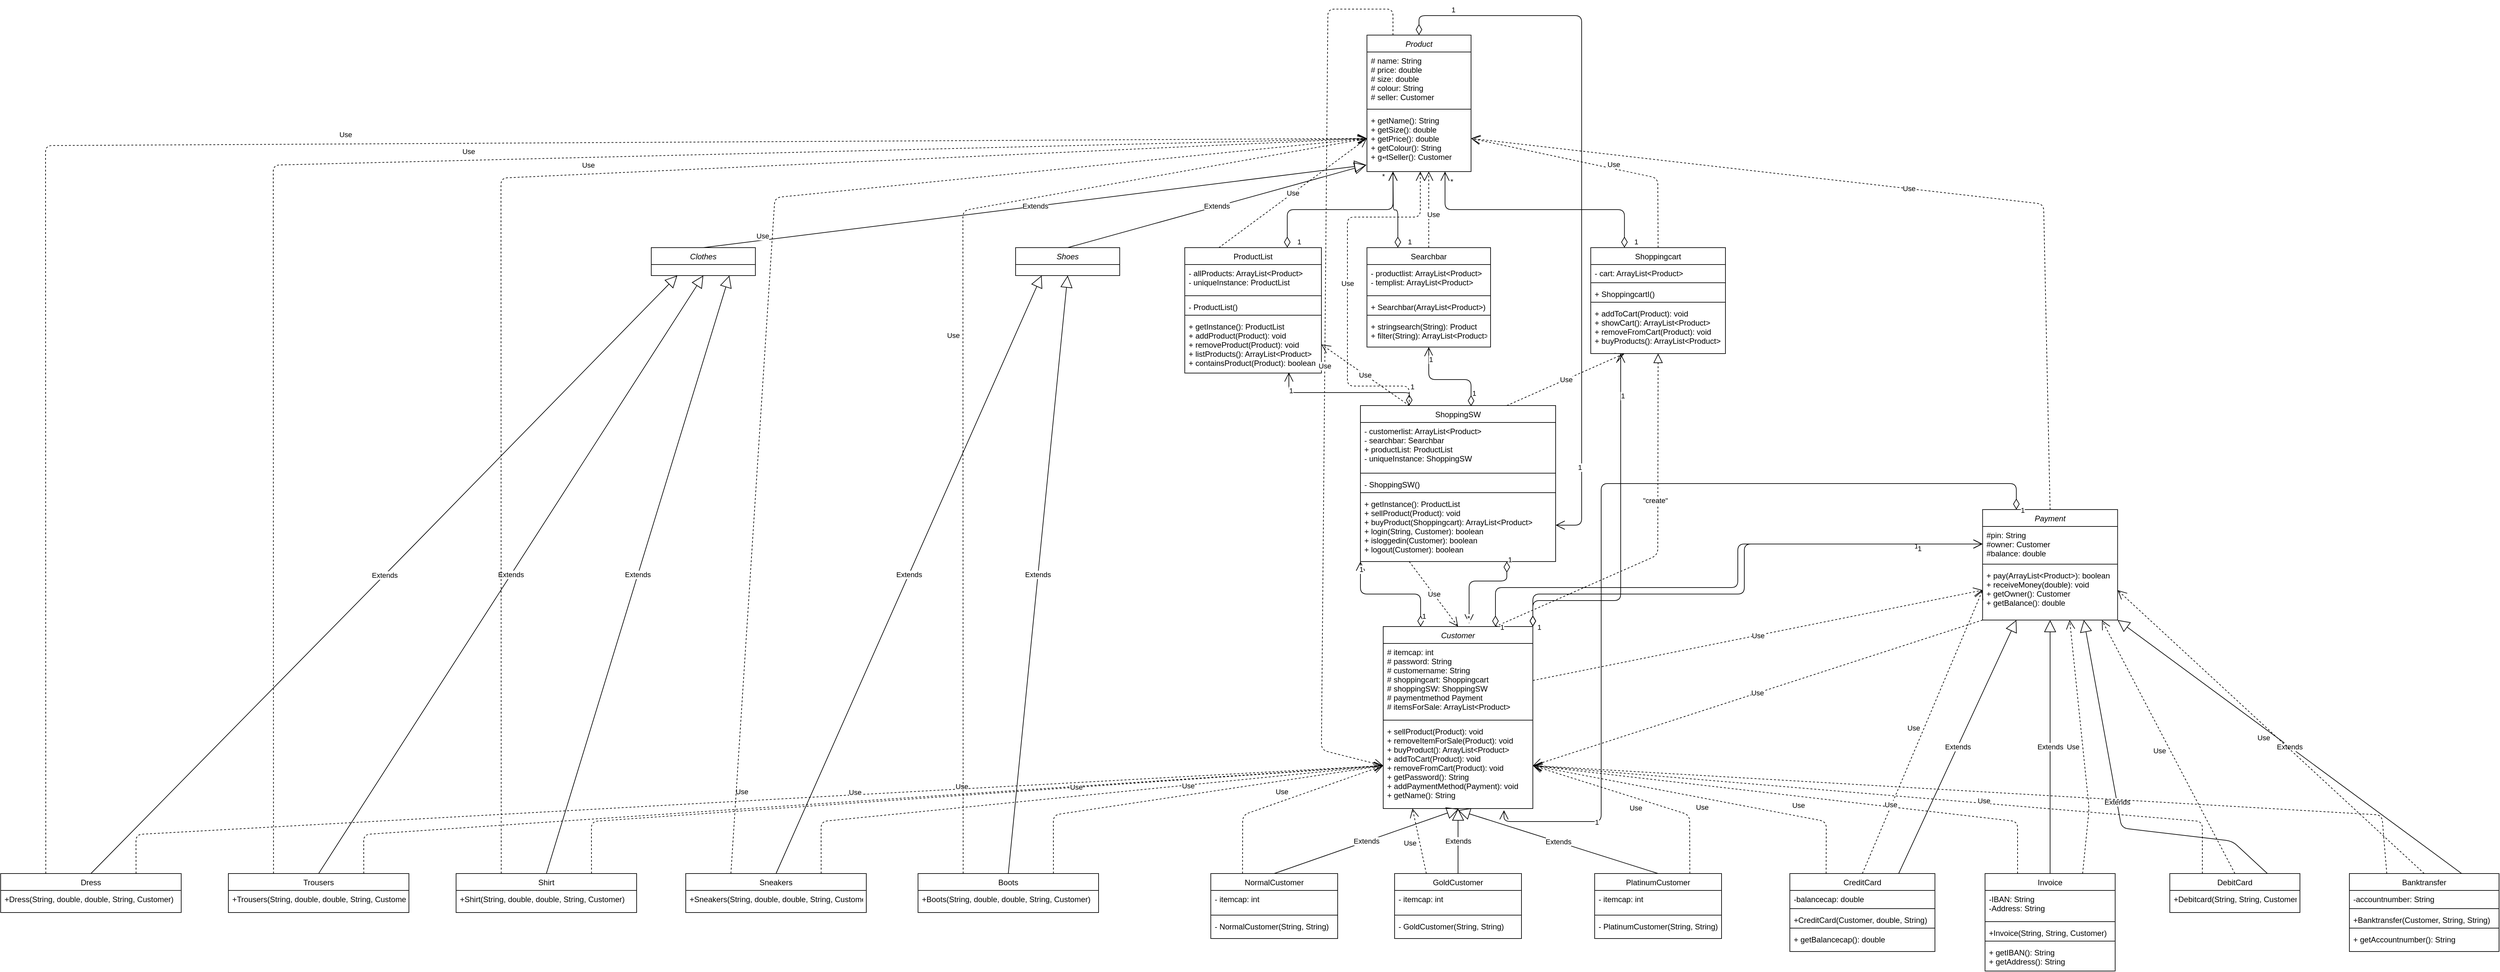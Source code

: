<mxfile version="14.1.1" type="github">
  <diagram id="C5RBs43oDa-KdzZeNtuy" name="Page-1">
    <mxGraphModel dx="4323" dy="1008" grid="1" gridSize="10" guides="1" tooltips="1" connect="1" arrows="1" fold="1" page="1" pageScale="1" pageWidth="827" pageHeight="1169" math="0" shadow="0">
      <root>
        <mxCell id="WIyWlLk6GJQsqaUBKTNV-0" />
        <mxCell id="WIyWlLk6GJQsqaUBKTNV-1" parent="WIyWlLk6GJQsqaUBKTNV-0" />
        <mxCell id="zkfFHV4jXpPFQw0GAbJ--0" value="Product" style="swimlane;fontStyle=2;align=center;verticalAlign=top;childLayout=stackLayout;horizontal=1;startSize=26;horizontalStack=0;resizeParent=1;resizeLast=0;collapsible=1;marginBottom=0;rounded=0;shadow=0;strokeWidth=1;" parent="WIyWlLk6GJQsqaUBKTNV-1" vertex="1">
          <mxGeometry x="220" y="120" width="160" height="210" as="geometry">
            <mxRectangle x="230" y="140" width="160" height="26" as="alternateBounds" />
          </mxGeometry>
        </mxCell>
        <mxCell id="zkfFHV4jXpPFQw0GAbJ--1" value="# name: String&#xa;# price: double&#xa;# size: double&#xa;# colour: String&#xa;# seller: Customer" style="text;align=left;verticalAlign=top;spacingLeft=4;spacingRight=4;overflow=hidden;rotatable=0;points=[[0,0.5],[1,0.5]];portConstraint=eastwest;" parent="zkfFHV4jXpPFQw0GAbJ--0" vertex="1">
          <mxGeometry y="26" width="160" height="84" as="geometry" />
        </mxCell>
        <mxCell id="zkfFHV4jXpPFQw0GAbJ--4" value="" style="line;html=1;strokeWidth=1;align=left;verticalAlign=middle;spacingTop=-1;spacingLeft=3;spacingRight=3;rotatable=0;labelPosition=right;points=[];portConstraint=eastwest;" parent="zkfFHV4jXpPFQw0GAbJ--0" vertex="1">
          <mxGeometry y="110" width="160" height="8" as="geometry" />
        </mxCell>
        <mxCell id="zkfFHV4jXpPFQw0GAbJ--5" value="+ getName(): String&#xa;+ getSize(): double&#xa;+ getPrice(): double&#xa;+ getColour(): String&#xa;+ getSeller(): Customer" style="text;align=left;verticalAlign=top;spacingLeft=4;spacingRight=4;overflow=hidden;rotatable=0;points=[[0,0.5],[1,0.5]];portConstraint=eastwest;" parent="zkfFHV4jXpPFQw0GAbJ--0" vertex="1">
          <mxGeometry y="118" width="160" height="82" as="geometry" />
        </mxCell>
        <mxCell id="zkfFHV4jXpPFQw0GAbJ--6" value="Searchbar" style="swimlane;fontStyle=0;align=center;verticalAlign=top;childLayout=stackLayout;horizontal=1;startSize=26;horizontalStack=0;resizeParent=1;resizeLast=0;collapsible=1;marginBottom=0;rounded=0;shadow=0;strokeWidth=1;" parent="WIyWlLk6GJQsqaUBKTNV-1" vertex="1">
          <mxGeometry x="220" y="447" width="190" height="153" as="geometry">
            <mxRectangle x="130" y="380" width="160" height="26" as="alternateBounds" />
          </mxGeometry>
        </mxCell>
        <mxCell id="zkfFHV4jXpPFQw0GAbJ--7" value="- productlist: ArrayList&lt;Product&gt;&#xa;- templist: ArrayList&lt;Product&gt;&#xa;" style="text;align=left;verticalAlign=top;spacingLeft=4;spacingRight=4;overflow=hidden;rotatable=0;points=[[0,0.5],[1,0.5]];portConstraint=eastwest;" parent="zkfFHV4jXpPFQw0GAbJ--6" vertex="1">
          <mxGeometry y="26" width="190" height="44" as="geometry" />
        </mxCell>
        <mxCell id="zkfFHV4jXpPFQw0GAbJ--9" value="" style="line;html=1;strokeWidth=1;align=left;verticalAlign=middle;spacingTop=-1;spacingLeft=3;spacingRight=3;rotatable=0;labelPosition=right;points=[];portConstraint=eastwest;" parent="zkfFHV4jXpPFQw0GAbJ--6" vertex="1">
          <mxGeometry y="70" width="190" height="8" as="geometry" />
        </mxCell>
        <mxCell id="zkfFHV4jXpPFQw0GAbJ--11" value="+ Searchbar(ArrayList&lt;Product&gt;)" style="text;align=left;verticalAlign=top;spacingLeft=4;spacingRight=4;overflow=hidden;rotatable=0;points=[[0,0.5],[1,0.5]];portConstraint=eastwest;" parent="zkfFHV4jXpPFQw0GAbJ--6" vertex="1">
          <mxGeometry y="78" width="190" height="22" as="geometry" />
        </mxCell>
        <mxCell id="yJvv-XalZOZq7SXCXMbF-12" value="" style="line;html=1;strokeWidth=1;align=left;verticalAlign=middle;spacingTop=-1;spacingLeft=3;spacingRight=3;rotatable=0;labelPosition=right;points=[];portConstraint=eastwest;" parent="zkfFHV4jXpPFQw0GAbJ--6" vertex="1">
          <mxGeometry y="100" width="190" height="8" as="geometry" />
        </mxCell>
        <mxCell id="yJvv-XalZOZq7SXCXMbF-11" value="+ stringsearch(String): Product&#xa;+ filter(String): ArrayList&lt;Product&gt;" style="text;align=left;verticalAlign=top;spacingLeft=4;spacingRight=4;overflow=hidden;rotatable=0;points=[[0,0.5],[1,0.5]];portConstraint=eastwest;" parent="zkfFHV4jXpPFQw0GAbJ--6" vertex="1">
          <mxGeometry y="108" width="190" height="40" as="geometry" />
        </mxCell>
        <mxCell id="yJvv-XalZOZq7SXCXMbF-13" value="Shoppingcart" style="swimlane;fontStyle=0;align=center;verticalAlign=top;childLayout=stackLayout;horizontal=1;startSize=26;horizontalStack=0;resizeParent=1;resizeLast=0;collapsible=1;marginBottom=0;rounded=0;shadow=0;strokeWidth=1;" parent="WIyWlLk6GJQsqaUBKTNV-1" vertex="1">
          <mxGeometry x="564" y="447" width="207" height="163" as="geometry">
            <mxRectangle x="130" y="380" width="160" height="26" as="alternateBounds" />
          </mxGeometry>
        </mxCell>
        <mxCell id="yJvv-XalZOZq7SXCXMbF-14" value="- cart: ArrayList&lt;Product&gt;" style="text;align=left;verticalAlign=top;spacingLeft=4;spacingRight=4;overflow=hidden;rotatable=0;points=[[0,0.5],[1,0.5]];portConstraint=eastwest;" parent="yJvv-XalZOZq7SXCXMbF-13" vertex="1">
          <mxGeometry y="26" width="207" height="24" as="geometry" />
        </mxCell>
        <mxCell id="yJvv-XalZOZq7SXCXMbF-15" value="" style="line;html=1;strokeWidth=1;align=left;verticalAlign=middle;spacingTop=-1;spacingLeft=3;spacingRight=3;rotatable=0;labelPosition=right;points=[];portConstraint=eastwest;" parent="yJvv-XalZOZq7SXCXMbF-13" vertex="1">
          <mxGeometry y="50" width="207" height="8" as="geometry" />
        </mxCell>
        <mxCell id="yJvv-XalZOZq7SXCXMbF-16" value="+ ShoppingcartI()" style="text;align=left;verticalAlign=top;spacingLeft=4;spacingRight=4;overflow=hidden;rotatable=0;points=[[0,0.5],[1,0.5]];portConstraint=eastwest;" parent="yJvv-XalZOZq7SXCXMbF-13" vertex="1">
          <mxGeometry y="58" width="207" height="22" as="geometry" />
        </mxCell>
        <mxCell id="yJvv-XalZOZq7SXCXMbF-17" value="" style="line;html=1;strokeWidth=1;align=left;verticalAlign=middle;spacingTop=-1;spacingLeft=3;spacingRight=3;rotatable=0;labelPosition=right;points=[];portConstraint=eastwest;" parent="yJvv-XalZOZq7SXCXMbF-13" vertex="1">
          <mxGeometry y="80" width="207" height="8" as="geometry" />
        </mxCell>
        <mxCell id="yJvv-XalZOZq7SXCXMbF-18" value="+ addToCart(Product): void&#xa;+ showCart(): ArrayList&lt;Product&gt;&#xa;+ removeFromCart(Product): void&#xa;+ buyProducts(): ArrayList&lt;Product&gt;&#xa;" style="text;align=left;verticalAlign=top;spacingLeft=4;spacingRight=4;overflow=hidden;rotatable=0;points=[[0,0.5],[1,0.5]];portConstraint=eastwest;" parent="yJvv-XalZOZq7SXCXMbF-13" vertex="1">
          <mxGeometry y="88" width="207" height="62" as="geometry" />
        </mxCell>
        <mxCell id="yJvv-XalZOZq7SXCXMbF-19" value="ProductList" style="swimlane;fontStyle=0;align=center;verticalAlign=top;childLayout=stackLayout;horizontal=1;startSize=26;horizontalStack=0;resizeParent=1;resizeLast=0;collapsible=1;marginBottom=0;rounded=0;shadow=0;strokeWidth=1;" parent="WIyWlLk6GJQsqaUBKTNV-1" vertex="1">
          <mxGeometry x="-60" y="447" width="210" height="193" as="geometry">
            <mxRectangle x="130" y="380" width="160" height="26" as="alternateBounds" />
          </mxGeometry>
        </mxCell>
        <mxCell id="yJvv-XalZOZq7SXCXMbF-20" value="- allProducts: ArrayList&lt;Product&gt;&#xa;- uniqueInstance: ProductList" style="text;align=left;verticalAlign=top;spacingLeft=4;spacingRight=4;overflow=hidden;rotatable=0;points=[[0,0.5],[1,0.5]];portConstraint=eastwest;" parent="yJvv-XalZOZq7SXCXMbF-19" vertex="1">
          <mxGeometry y="26" width="210" height="44" as="geometry" />
        </mxCell>
        <mxCell id="yJvv-XalZOZq7SXCXMbF-21" value="" style="line;html=1;strokeWidth=1;align=left;verticalAlign=middle;spacingTop=-1;spacingLeft=3;spacingRight=3;rotatable=0;labelPosition=right;points=[];portConstraint=eastwest;" parent="yJvv-XalZOZq7SXCXMbF-19" vertex="1">
          <mxGeometry y="70" width="210" height="8" as="geometry" />
        </mxCell>
        <mxCell id="yJvv-XalZOZq7SXCXMbF-22" value="- ProductList()" style="text;align=left;verticalAlign=top;spacingLeft=4;spacingRight=4;overflow=hidden;rotatable=0;points=[[0,0.5],[1,0.5]];portConstraint=eastwest;" parent="yJvv-XalZOZq7SXCXMbF-19" vertex="1">
          <mxGeometry y="78" width="210" height="22" as="geometry" />
        </mxCell>
        <mxCell id="yJvv-XalZOZq7SXCXMbF-23" value="" style="line;html=1;strokeWidth=1;align=left;verticalAlign=middle;spacingTop=-1;spacingLeft=3;spacingRight=3;rotatable=0;labelPosition=right;points=[];portConstraint=eastwest;" parent="yJvv-XalZOZq7SXCXMbF-19" vertex="1">
          <mxGeometry y="100" width="210" height="8" as="geometry" />
        </mxCell>
        <mxCell id="yJvv-XalZOZq7SXCXMbF-24" value="+ getInstance(): ProductList&#xa;+ addProduct(Product): void&#xa;+ removeProduct(Product): void&#xa;+ listProducts(): ArrayList&lt;Product&gt;&#xa;+ containsProduct(Product): boolean" style="text;align=left;verticalAlign=top;spacingLeft=4;spacingRight=4;overflow=hidden;rotatable=0;points=[[0,0.5],[1,0.5]];portConstraint=eastwest;" parent="yJvv-XalZOZq7SXCXMbF-19" vertex="1">
          <mxGeometry y="108" width="210" height="82" as="geometry" />
        </mxCell>
        <mxCell id="yJvv-XalZOZq7SXCXMbF-25" value="ShoppingSW" style="swimlane;fontStyle=0;align=center;verticalAlign=top;childLayout=stackLayout;horizontal=1;startSize=26;horizontalStack=0;resizeParent=1;resizeLast=0;collapsible=1;marginBottom=0;rounded=0;shadow=0;strokeWidth=1;" parent="WIyWlLk6GJQsqaUBKTNV-1" vertex="1">
          <mxGeometry x="210" y="690" width="300" height="240" as="geometry">
            <mxRectangle x="130" y="380" width="160" height="26" as="alternateBounds" />
          </mxGeometry>
        </mxCell>
        <mxCell id="yJvv-XalZOZq7SXCXMbF-26" value="- customerlist: ArrayList&lt;Product&gt;&#xa;- searchbar: Searchbar&#xa;+ productList: ProductList&#xa;- uniqueInstance: ShoppingSW" style="text;align=left;verticalAlign=top;spacingLeft=4;spacingRight=4;overflow=hidden;rotatable=0;points=[[0,0.5],[1,0.5]];portConstraint=eastwest;" parent="yJvv-XalZOZq7SXCXMbF-25" vertex="1">
          <mxGeometry y="26" width="300" height="74" as="geometry" />
        </mxCell>
        <mxCell id="yJvv-XalZOZq7SXCXMbF-27" value="" style="line;html=1;strokeWidth=1;align=left;verticalAlign=middle;spacingTop=-1;spacingLeft=3;spacingRight=3;rotatable=0;labelPosition=right;points=[];portConstraint=eastwest;" parent="yJvv-XalZOZq7SXCXMbF-25" vertex="1">
          <mxGeometry y="100" width="300" height="8" as="geometry" />
        </mxCell>
        <mxCell id="yJvv-XalZOZq7SXCXMbF-28" value="- ShoppingSW()" style="text;align=left;verticalAlign=top;spacingLeft=4;spacingRight=4;overflow=hidden;rotatable=0;points=[[0,0.5],[1,0.5]];portConstraint=eastwest;" parent="yJvv-XalZOZq7SXCXMbF-25" vertex="1">
          <mxGeometry y="108" width="300" height="22" as="geometry" />
        </mxCell>
        <mxCell id="yJvv-XalZOZq7SXCXMbF-29" value="" style="line;html=1;strokeWidth=1;align=left;verticalAlign=middle;spacingTop=-1;spacingLeft=3;spacingRight=3;rotatable=0;labelPosition=right;points=[];portConstraint=eastwest;" parent="yJvv-XalZOZq7SXCXMbF-25" vertex="1">
          <mxGeometry y="130" width="300" height="8" as="geometry" />
        </mxCell>
        <mxCell id="yJvv-XalZOZq7SXCXMbF-30" value="+ getInstance(): ProductList&#xa;+ sellProduct(Product): void&#xa;+ buyProduct(Shoppingcart): ArrayList&lt;Product&gt;&#xa;+ login(String, Customer): boolean&#xa;+ isloggedin(Customer): boolean&#xa;+ logout(Customer): boolean" style="text;align=left;verticalAlign=top;spacingLeft=4;spacingRight=4;overflow=hidden;rotatable=0;points=[[0,0.5],[1,0.5]];portConstraint=eastwest;" parent="yJvv-XalZOZq7SXCXMbF-25" vertex="1">
          <mxGeometry y="138" width="300" height="92" as="geometry" />
        </mxCell>
        <mxCell id="k2MHYXyFLo4ic7kFRecb-5" value="NormalCustomer" style="swimlane;fontStyle=0;align=center;verticalAlign=top;childLayout=stackLayout;horizontal=1;startSize=26;horizontalStack=0;resizeParent=1;resizeLast=0;collapsible=1;marginBottom=0;rounded=0;shadow=0;strokeWidth=1;" vertex="1" parent="WIyWlLk6GJQsqaUBKTNV-1">
          <mxGeometry x="-20" y="1410" width="195" height="100" as="geometry">
            <mxRectangle x="130" y="380" width="160" height="26" as="alternateBounds" />
          </mxGeometry>
        </mxCell>
        <mxCell id="k2MHYXyFLo4ic7kFRecb-6" value="- itemcap: int" style="text;align=left;verticalAlign=top;spacingLeft=4;spacingRight=4;overflow=hidden;rotatable=0;points=[[0,0.5],[1,0.5]];portConstraint=eastwest;" vertex="1" parent="k2MHYXyFLo4ic7kFRecb-5">
          <mxGeometry y="26" width="195" height="34" as="geometry" />
        </mxCell>
        <mxCell id="k2MHYXyFLo4ic7kFRecb-7" value="" style="line;html=1;strokeWidth=1;align=left;verticalAlign=middle;spacingTop=-1;spacingLeft=3;spacingRight=3;rotatable=0;labelPosition=right;points=[];portConstraint=eastwest;" vertex="1" parent="k2MHYXyFLo4ic7kFRecb-5">
          <mxGeometry y="60" width="195" height="8" as="geometry" />
        </mxCell>
        <mxCell id="k2MHYXyFLo4ic7kFRecb-8" value="- NormalCustomer(String, String)" style="text;align=left;verticalAlign=top;spacingLeft=4;spacingRight=4;overflow=hidden;rotatable=0;points=[[0,0.5],[1,0.5]];portConstraint=eastwest;" vertex="1" parent="k2MHYXyFLo4ic7kFRecb-5">
          <mxGeometry y="68" width="195" height="22" as="geometry" />
        </mxCell>
        <mxCell id="k2MHYXyFLo4ic7kFRecb-9" value="GoldCustomer" style="swimlane;fontStyle=0;align=center;verticalAlign=top;childLayout=stackLayout;horizontal=1;startSize=26;horizontalStack=0;resizeParent=1;resizeLast=0;collapsible=1;marginBottom=0;rounded=0;shadow=0;strokeWidth=1;" vertex="1" parent="WIyWlLk6GJQsqaUBKTNV-1">
          <mxGeometry x="262.5" y="1410" width="195" height="100" as="geometry">
            <mxRectangle x="130" y="380" width="160" height="26" as="alternateBounds" />
          </mxGeometry>
        </mxCell>
        <mxCell id="k2MHYXyFLo4ic7kFRecb-10" value="- itemcap: int" style="text;align=left;verticalAlign=top;spacingLeft=4;spacingRight=4;overflow=hidden;rotatable=0;points=[[0,0.5],[1,0.5]];portConstraint=eastwest;" vertex="1" parent="k2MHYXyFLo4ic7kFRecb-9">
          <mxGeometry y="26" width="195" height="34" as="geometry" />
        </mxCell>
        <mxCell id="k2MHYXyFLo4ic7kFRecb-11" value="" style="line;html=1;strokeWidth=1;align=left;verticalAlign=middle;spacingTop=-1;spacingLeft=3;spacingRight=3;rotatable=0;labelPosition=right;points=[];portConstraint=eastwest;" vertex="1" parent="k2MHYXyFLo4ic7kFRecb-9">
          <mxGeometry y="60" width="195" height="8" as="geometry" />
        </mxCell>
        <mxCell id="k2MHYXyFLo4ic7kFRecb-12" value="- GoldCustomer(String, String)" style="text;align=left;verticalAlign=top;spacingLeft=4;spacingRight=4;overflow=hidden;rotatable=0;points=[[0,0.5],[1,0.5]];portConstraint=eastwest;" vertex="1" parent="k2MHYXyFLo4ic7kFRecb-9">
          <mxGeometry y="68" width="195" height="22" as="geometry" />
        </mxCell>
        <mxCell id="k2MHYXyFLo4ic7kFRecb-13" value="PlatinumCustomer" style="swimlane;fontStyle=0;align=center;verticalAlign=top;childLayout=stackLayout;horizontal=1;startSize=26;horizontalStack=0;resizeParent=1;resizeLast=0;collapsible=1;marginBottom=0;rounded=0;shadow=0;strokeWidth=1;" vertex="1" parent="WIyWlLk6GJQsqaUBKTNV-1">
          <mxGeometry x="570" y="1410" width="195" height="100" as="geometry">
            <mxRectangle x="130" y="380" width="160" height="26" as="alternateBounds" />
          </mxGeometry>
        </mxCell>
        <mxCell id="k2MHYXyFLo4ic7kFRecb-14" value="- itemcap: int" style="text;align=left;verticalAlign=top;spacingLeft=4;spacingRight=4;overflow=hidden;rotatable=0;points=[[0,0.5],[1,0.5]];portConstraint=eastwest;" vertex="1" parent="k2MHYXyFLo4ic7kFRecb-13">
          <mxGeometry y="26" width="195" height="34" as="geometry" />
        </mxCell>
        <mxCell id="k2MHYXyFLo4ic7kFRecb-15" value="" style="line;html=1;strokeWidth=1;align=left;verticalAlign=middle;spacingTop=-1;spacingLeft=3;spacingRight=3;rotatable=0;labelPosition=right;points=[];portConstraint=eastwest;" vertex="1" parent="k2MHYXyFLo4ic7kFRecb-13">
          <mxGeometry y="60" width="195" height="8" as="geometry" />
        </mxCell>
        <mxCell id="k2MHYXyFLo4ic7kFRecb-16" value="- PlatinumCustomer(String, String)" style="text;align=left;verticalAlign=top;spacingLeft=4;spacingRight=4;overflow=hidden;rotatable=0;points=[[0,0.5],[1,0.5]];portConstraint=eastwest;" vertex="1" parent="k2MHYXyFLo4ic7kFRecb-13">
          <mxGeometry y="68" width="195" height="22" as="geometry" />
        </mxCell>
        <mxCell id="k2MHYXyFLo4ic7kFRecb-21" value="CreditCard" style="swimlane;fontStyle=0;align=center;verticalAlign=top;childLayout=stackLayout;horizontal=1;startSize=26;horizontalStack=0;resizeParent=1;resizeLast=0;collapsible=1;marginBottom=0;rounded=0;shadow=0;strokeWidth=1;" vertex="1" parent="WIyWlLk6GJQsqaUBKTNV-1">
          <mxGeometry x="870" y="1410" width="223" height="120" as="geometry">
            <mxRectangle x="130" y="380" width="160" height="26" as="alternateBounds" />
          </mxGeometry>
        </mxCell>
        <mxCell id="k2MHYXyFLo4ic7kFRecb-22" value="-balancecap: double&#xa;" style="text;align=left;verticalAlign=top;spacingLeft=4;spacingRight=4;overflow=hidden;rotatable=0;points=[[0,0.5],[1,0.5]];portConstraint=eastwest;" vertex="1" parent="k2MHYXyFLo4ic7kFRecb-21">
          <mxGeometry y="26" width="223" height="24" as="geometry" />
        </mxCell>
        <mxCell id="k2MHYXyFLo4ic7kFRecb-23" value="" style="line;html=1;strokeWidth=1;align=left;verticalAlign=middle;spacingTop=-1;spacingLeft=3;spacingRight=3;rotatable=0;labelPosition=right;points=[];portConstraint=eastwest;" vertex="1" parent="k2MHYXyFLo4ic7kFRecb-21">
          <mxGeometry y="50" width="223" height="8" as="geometry" />
        </mxCell>
        <mxCell id="k2MHYXyFLo4ic7kFRecb-24" value="+CreditCard(Customer, double, String)" style="text;align=left;verticalAlign=top;spacingLeft=4;spacingRight=4;overflow=hidden;rotatable=0;points=[[0,0.5],[1,0.5]];portConstraint=eastwest;" vertex="1" parent="k2MHYXyFLo4ic7kFRecb-21">
          <mxGeometry y="58" width="223" height="22" as="geometry" />
        </mxCell>
        <mxCell id="k2MHYXyFLo4ic7kFRecb-25" value="" style="line;html=1;strokeWidth=1;align=left;verticalAlign=middle;spacingTop=-1;spacingLeft=3;spacingRight=3;rotatable=0;labelPosition=right;points=[];portConstraint=eastwest;" vertex="1" parent="k2MHYXyFLo4ic7kFRecb-21">
          <mxGeometry y="80" width="223" height="8" as="geometry" />
        </mxCell>
        <mxCell id="k2MHYXyFLo4ic7kFRecb-26" value="+ getBalancecap(): double" style="text;align=left;verticalAlign=top;spacingLeft=4;spacingRight=4;overflow=hidden;rotatable=0;points=[[0,0.5],[1,0.5]];portConstraint=eastwest;" vertex="1" parent="k2MHYXyFLo4ic7kFRecb-21">
          <mxGeometry y="88" width="223" height="32" as="geometry" />
        </mxCell>
        <mxCell id="k2MHYXyFLo4ic7kFRecb-27" value="Invoice" style="swimlane;fontStyle=0;align=center;verticalAlign=top;childLayout=stackLayout;horizontal=1;startSize=26;horizontalStack=0;resizeParent=1;resizeLast=0;collapsible=1;marginBottom=0;rounded=0;shadow=0;strokeWidth=1;" vertex="1" parent="WIyWlLk6GJQsqaUBKTNV-1">
          <mxGeometry x="1170" y="1410" width="200" height="150" as="geometry">
            <mxRectangle x="130" y="380" width="160" height="26" as="alternateBounds" />
          </mxGeometry>
        </mxCell>
        <mxCell id="k2MHYXyFLo4ic7kFRecb-28" value="-IBAN: String&#xa;-Address: String" style="text;align=left;verticalAlign=top;spacingLeft=4;spacingRight=4;overflow=hidden;rotatable=0;points=[[0,0.5],[1,0.5]];portConstraint=eastwest;" vertex="1" parent="k2MHYXyFLo4ic7kFRecb-27">
          <mxGeometry y="26" width="200" height="44" as="geometry" />
        </mxCell>
        <mxCell id="k2MHYXyFLo4ic7kFRecb-29" value="" style="line;html=1;strokeWidth=1;align=left;verticalAlign=middle;spacingTop=-1;spacingLeft=3;spacingRight=3;rotatable=0;labelPosition=right;points=[];portConstraint=eastwest;" vertex="1" parent="k2MHYXyFLo4ic7kFRecb-27">
          <mxGeometry y="70" width="200" height="8" as="geometry" />
        </mxCell>
        <mxCell id="k2MHYXyFLo4ic7kFRecb-30" value="+Invoice(String, String, Customer)" style="text;align=left;verticalAlign=top;spacingLeft=4;spacingRight=4;overflow=hidden;rotatable=0;points=[[0,0.5],[1,0.5]];portConstraint=eastwest;" vertex="1" parent="k2MHYXyFLo4ic7kFRecb-27">
          <mxGeometry y="78" width="200" height="22" as="geometry" />
        </mxCell>
        <mxCell id="k2MHYXyFLo4ic7kFRecb-31" value="" style="line;html=1;strokeWidth=1;align=left;verticalAlign=middle;spacingTop=-1;spacingLeft=3;spacingRight=3;rotatable=0;labelPosition=right;points=[];portConstraint=eastwest;" vertex="1" parent="k2MHYXyFLo4ic7kFRecb-27">
          <mxGeometry y="100" width="200" height="8" as="geometry" />
        </mxCell>
        <mxCell id="k2MHYXyFLo4ic7kFRecb-32" value="+ getIBAN(): String&#xa;+ getAddress(): String" style="text;align=left;verticalAlign=top;spacingLeft=4;spacingRight=4;overflow=hidden;rotatable=0;points=[[0,0.5],[1,0.5]];portConstraint=eastwest;" vertex="1" parent="k2MHYXyFLo4ic7kFRecb-27">
          <mxGeometry y="108" width="200" height="32" as="geometry" />
        </mxCell>
        <mxCell id="k2MHYXyFLo4ic7kFRecb-33" value="DebitCard" style="swimlane;fontStyle=0;align=center;verticalAlign=top;childLayout=stackLayout;horizontal=1;startSize=26;horizontalStack=0;resizeParent=1;resizeLast=0;collapsible=1;marginBottom=0;rounded=0;shadow=0;strokeWidth=1;" vertex="1" parent="WIyWlLk6GJQsqaUBKTNV-1">
          <mxGeometry x="1454" y="1410" width="200" height="60" as="geometry">
            <mxRectangle x="130" y="380" width="160" height="26" as="alternateBounds" />
          </mxGeometry>
        </mxCell>
        <mxCell id="k2MHYXyFLo4ic7kFRecb-36" value="+Debitcard(String, String, Customer)" style="text;align=left;verticalAlign=top;spacingLeft=4;spacingRight=4;overflow=hidden;rotatable=0;points=[[0,0.5],[1,0.5]];portConstraint=eastwest;" vertex="1" parent="k2MHYXyFLo4ic7kFRecb-33">
          <mxGeometry y="26" width="200" height="22" as="geometry" />
        </mxCell>
        <mxCell id="k2MHYXyFLo4ic7kFRecb-39" value="Banktransfer" style="swimlane;fontStyle=0;align=center;verticalAlign=top;childLayout=stackLayout;horizontal=1;startSize=26;horizontalStack=0;resizeParent=1;resizeLast=0;collapsible=1;marginBottom=0;rounded=0;shadow=0;strokeWidth=1;" vertex="1" parent="WIyWlLk6GJQsqaUBKTNV-1">
          <mxGeometry x="1730" y="1410" width="230" height="120" as="geometry">
            <mxRectangle x="130" y="380" width="160" height="26" as="alternateBounds" />
          </mxGeometry>
        </mxCell>
        <mxCell id="k2MHYXyFLo4ic7kFRecb-40" value="-accountnumber: String&#xa;" style="text;align=left;verticalAlign=top;spacingLeft=4;spacingRight=4;overflow=hidden;rotatable=0;points=[[0,0.5],[1,0.5]];portConstraint=eastwest;" vertex="1" parent="k2MHYXyFLo4ic7kFRecb-39">
          <mxGeometry y="26" width="230" height="24" as="geometry" />
        </mxCell>
        <mxCell id="k2MHYXyFLo4ic7kFRecb-41" value="" style="line;html=1;strokeWidth=1;align=left;verticalAlign=middle;spacingTop=-1;spacingLeft=3;spacingRight=3;rotatable=0;labelPosition=right;points=[];portConstraint=eastwest;" vertex="1" parent="k2MHYXyFLo4ic7kFRecb-39">
          <mxGeometry y="50" width="230" height="8" as="geometry" />
        </mxCell>
        <mxCell id="k2MHYXyFLo4ic7kFRecb-42" value="+Banktransfer(Customer, String, String)" style="text;align=left;verticalAlign=top;spacingLeft=4;spacingRight=4;overflow=hidden;rotatable=0;points=[[0,0.5],[1,0.5]];portConstraint=eastwest;" vertex="1" parent="k2MHYXyFLo4ic7kFRecb-39">
          <mxGeometry y="58" width="230" height="22" as="geometry" />
        </mxCell>
        <mxCell id="k2MHYXyFLo4ic7kFRecb-43" value="" style="line;html=1;strokeWidth=1;align=left;verticalAlign=middle;spacingTop=-1;spacingLeft=3;spacingRight=3;rotatable=0;labelPosition=right;points=[];portConstraint=eastwest;" vertex="1" parent="k2MHYXyFLo4ic7kFRecb-39">
          <mxGeometry y="80" width="230" height="8" as="geometry" />
        </mxCell>
        <mxCell id="k2MHYXyFLo4ic7kFRecb-44" value="+ getAccountnumber(): String" style="text;align=left;verticalAlign=top;spacingLeft=4;spacingRight=4;overflow=hidden;rotatable=0;points=[[0,0.5],[1,0.5]];portConstraint=eastwest;" vertex="1" parent="k2MHYXyFLo4ic7kFRecb-39">
          <mxGeometry y="88" width="230" height="32" as="geometry" />
        </mxCell>
        <mxCell id="k2MHYXyFLo4ic7kFRecb-45" value="Shoes" style="swimlane;fontStyle=2;align=center;verticalAlign=top;childLayout=stackLayout;horizontal=1;startSize=26;horizontalStack=0;resizeParent=1;resizeLast=0;collapsible=1;marginBottom=0;rounded=0;shadow=0;strokeWidth=1;" vertex="1" parent="WIyWlLk6GJQsqaUBKTNV-1">
          <mxGeometry x="-320" y="447" width="160" height="43" as="geometry">
            <mxRectangle x="230" y="140" width="160" height="26" as="alternateBounds" />
          </mxGeometry>
        </mxCell>
        <mxCell id="k2MHYXyFLo4ic7kFRecb-49" value="Customer" style="swimlane;fontStyle=2;align=center;verticalAlign=top;childLayout=stackLayout;horizontal=1;startSize=26;horizontalStack=0;resizeParent=1;resizeLast=0;collapsible=1;marginBottom=0;rounded=0;shadow=0;strokeWidth=1;" vertex="1" parent="WIyWlLk6GJQsqaUBKTNV-1">
          <mxGeometry x="245" y="1030" width="230" height="280" as="geometry">
            <mxRectangle x="230" y="140" width="160" height="26" as="alternateBounds" />
          </mxGeometry>
        </mxCell>
        <mxCell id="k2MHYXyFLo4ic7kFRecb-50" value="# itemcap: int&#xa;# password: String&#xa;# customername: String&#xa;# shoppingcart: Shoppingcart&#xa;# shoppingSW: ShoppingSW&#xa;# paymentmethod Payment&#xa;# itemsForSale: ArrayList&lt;Product&gt;&#xa;" style="text;align=left;verticalAlign=top;spacingLeft=4;spacingRight=4;overflow=hidden;rotatable=0;points=[[0,0.5],[1,0.5]];portConstraint=eastwest;" vertex="1" parent="k2MHYXyFLo4ic7kFRecb-49">
          <mxGeometry y="26" width="230" height="114" as="geometry" />
        </mxCell>
        <mxCell id="k2MHYXyFLo4ic7kFRecb-51" value="" style="line;html=1;strokeWidth=1;align=left;verticalAlign=middle;spacingTop=-1;spacingLeft=3;spacingRight=3;rotatable=0;labelPosition=right;points=[];portConstraint=eastwest;" vertex="1" parent="k2MHYXyFLo4ic7kFRecb-49">
          <mxGeometry y="140" width="230" height="8" as="geometry" />
        </mxCell>
        <mxCell id="k2MHYXyFLo4ic7kFRecb-52" value="+ sellProduct(Product): void&#xa;+ removeItemForSale(Product): void&#xa;+ buyProduct(): ArrayList&lt;Product&gt;&#xa;+ addToCart(Product): void&#xa;+ removeFromCart(Product): void&#xa;+ getPassword(): String&#xa;+ addPaymentMethod(Payment): void&#xa;+ getName(): String" style="text;align=left;verticalAlign=top;spacingLeft=4;spacingRight=4;overflow=hidden;rotatable=0;points=[[0,0.5],[1,0.5]];portConstraint=eastwest;" vertex="1" parent="k2MHYXyFLo4ic7kFRecb-49">
          <mxGeometry y="148" width="230" height="132" as="geometry" />
        </mxCell>
        <mxCell id="k2MHYXyFLo4ic7kFRecb-53" value="Payment" style="swimlane;fontStyle=2;align=center;verticalAlign=top;childLayout=stackLayout;horizontal=1;startSize=26;horizontalStack=0;resizeParent=1;resizeLast=0;collapsible=1;marginBottom=0;rounded=0;shadow=0;strokeWidth=1;" vertex="1" parent="WIyWlLk6GJQsqaUBKTNV-1">
          <mxGeometry x="1166.25" y="850" width="207.5" height="170" as="geometry">
            <mxRectangle x="230" y="140" width="160" height="26" as="alternateBounds" />
          </mxGeometry>
        </mxCell>
        <mxCell id="k2MHYXyFLo4ic7kFRecb-54" value="#pin: String&#xa;#owner: Customer&#xa;#balance: double" style="text;align=left;verticalAlign=top;spacingLeft=4;spacingRight=4;overflow=hidden;rotatable=0;points=[[0,0.5],[1,0.5]];portConstraint=eastwest;" vertex="1" parent="k2MHYXyFLo4ic7kFRecb-53">
          <mxGeometry y="26" width="207.5" height="54" as="geometry" />
        </mxCell>
        <mxCell id="k2MHYXyFLo4ic7kFRecb-55" value="" style="line;html=1;strokeWidth=1;align=left;verticalAlign=middle;spacingTop=-1;spacingLeft=3;spacingRight=3;rotatable=0;labelPosition=right;points=[];portConstraint=eastwest;" vertex="1" parent="k2MHYXyFLo4ic7kFRecb-53">
          <mxGeometry y="80" width="207.5" height="8" as="geometry" />
        </mxCell>
        <mxCell id="k2MHYXyFLo4ic7kFRecb-56" value="+ pay(ArrayList&lt;Product&gt;): boolean&#xa;+ receiveMoney(double): void&#xa;+ getOwner(): Customer&#xa;+ getBalance(): double" style="text;align=left;verticalAlign=top;spacingLeft=4;spacingRight=4;overflow=hidden;rotatable=0;points=[[0,0.5],[1,0.5]];portConstraint=eastwest;" vertex="1" parent="k2MHYXyFLo4ic7kFRecb-53">
          <mxGeometry y="88" width="207.5" height="72" as="geometry" />
        </mxCell>
        <mxCell id="k2MHYXyFLo4ic7kFRecb-57" value="Clothes" style="swimlane;fontStyle=2;align=center;verticalAlign=top;childLayout=stackLayout;horizontal=1;startSize=26;horizontalStack=0;resizeParent=1;resizeLast=0;collapsible=1;marginBottom=0;rounded=0;shadow=0;strokeWidth=1;" vertex="1" parent="WIyWlLk6GJQsqaUBKTNV-1">
          <mxGeometry x="-880" y="447" width="160" height="43" as="geometry">
            <mxRectangle x="230" y="140" width="160" height="26" as="alternateBounds" />
          </mxGeometry>
        </mxCell>
        <mxCell id="k2MHYXyFLo4ic7kFRecb-58" value="Boots" style="swimlane;fontStyle=0;align=center;verticalAlign=top;childLayout=stackLayout;horizontal=1;startSize=26;horizontalStack=0;resizeParent=1;resizeLast=0;collapsible=1;marginBottom=0;rounded=0;shadow=0;strokeWidth=1;" vertex="1" parent="WIyWlLk6GJQsqaUBKTNV-1">
          <mxGeometry x="-470" y="1410" width="277.5" height="60" as="geometry">
            <mxRectangle x="130" y="380" width="160" height="26" as="alternateBounds" />
          </mxGeometry>
        </mxCell>
        <mxCell id="k2MHYXyFLo4ic7kFRecb-59" value="+Boots(String, double, double, String, Customer)&#xa;" style="text;align=left;verticalAlign=top;spacingLeft=4;spacingRight=4;overflow=hidden;rotatable=0;points=[[0,0.5],[1,0.5]];portConstraint=eastwest;" vertex="1" parent="k2MHYXyFLo4ic7kFRecb-58">
          <mxGeometry y="26" width="277.5" height="34" as="geometry" />
        </mxCell>
        <mxCell id="k2MHYXyFLo4ic7kFRecb-62" value="Sneakers" style="swimlane;fontStyle=0;align=center;verticalAlign=top;childLayout=stackLayout;horizontal=1;startSize=26;horizontalStack=0;resizeParent=1;resizeLast=0;collapsible=1;marginBottom=0;rounded=0;shadow=0;strokeWidth=1;" vertex="1" parent="WIyWlLk6GJQsqaUBKTNV-1">
          <mxGeometry x="-827" y="1410" width="277.5" height="60" as="geometry">
            <mxRectangle x="130" y="380" width="160" height="26" as="alternateBounds" />
          </mxGeometry>
        </mxCell>
        <mxCell id="k2MHYXyFLo4ic7kFRecb-63" value="+Sneakers(String, double, double, String, Customer)&#xa;" style="text;align=left;verticalAlign=top;spacingLeft=4;spacingRight=4;overflow=hidden;rotatable=0;points=[[0,0.5],[1,0.5]];portConstraint=eastwest;" vertex="1" parent="k2MHYXyFLo4ic7kFRecb-62">
          <mxGeometry y="26" width="277.5" height="34" as="geometry" />
        </mxCell>
        <mxCell id="k2MHYXyFLo4ic7kFRecb-66" value="Shirt" style="swimlane;fontStyle=0;align=center;verticalAlign=top;childLayout=stackLayout;horizontal=1;startSize=26;horizontalStack=0;resizeParent=1;resizeLast=0;collapsible=1;marginBottom=0;rounded=0;shadow=0;strokeWidth=1;" vertex="1" parent="WIyWlLk6GJQsqaUBKTNV-1">
          <mxGeometry x="-1180" y="1410" width="277.5" height="60" as="geometry">
            <mxRectangle x="130" y="380" width="160" height="26" as="alternateBounds" />
          </mxGeometry>
        </mxCell>
        <mxCell id="k2MHYXyFLo4ic7kFRecb-67" value="+Shirt(String, double, double, String, Customer)&#xa;" style="text;align=left;verticalAlign=top;spacingLeft=4;spacingRight=4;overflow=hidden;rotatable=0;points=[[0,0.5],[1,0.5]];portConstraint=eastwest;" vertex="1" parent="k2MHYXyFLo4ic7kFRecb-66">
          <mxGeometry y="26" width="277.5" height="34" as="geometry" />
        </mxCell>
        <mxCell id="k2MHYXyFLo4ic7kFRecb-70" value="Trousers" style="swimlane;fontStyle=0;align=center;verticalAlign=top;childLayout=stackLayout;horizontal=1;startSize=26;horizontalStack=0;resizeParent=1;resizeLast=0;collapsible=1;marginBottom=0;rounded=0;shadow=0;strokeWidth=1;" vertex="1" parent="WIyWlLk6GJQsqaUBKTNV-1">
          <mxGeometry x="-1530" y="1410" width="277.5" height="60" as="geometry">
            <mxRectangle x="130" y="380" width="160" height="26" as="alternateBounds" />
          </mxGeometry>
        </mxCell>
        <mxCell id="k2MHYXyFLo4ic7kFRecb-71" value="+Trousers(String, double, double, String, Customer)&#xa;" style="text;align=left;verticalAlign=top;spacingLeft=4;spacingRight=4;overflow=hidden;rotatable=0;points=[[0,0.5],[1,0.5]];portConstraint=eastwest;" vertex="1" parent="k2MHYXyFLo4ic7kFRecb-70">
          <mxGeometry y="26" width="277.5" height="34" as="geometry" />
        </mxCell>
        <mxCell id="k2MHYXyFLo4ic7kFRecb-74" value="Dress" style="swimlane;fontStyle=0;align=center;verticalAlign=top;childLayout=stackLayout;horizontal=1;startSize=26;horizontalStack=0;resizeParent=1;resizeLast=0;collapsible=1;marginBottom=0;rounded=0;shadow=0;strokeWidth=1;" vertex="1" parent="WIyWlLk6GJQsqaUBKTNV-1">
          <mxGeometry x="-1880" y="1410" width="277.5" height="60" as="geometry">
            <mxRectangle x="130" y="380" width="160" height="26" as="alternateBounds" />
          </mxGeometry>
        </mxCell>
        <mxCell id="k2MHYXyFLo4ic7kFRecb-75" value="+Dress(String, double, double, String, Customer)&#xa;" style="text;align=left;verticalAlign=top;spacingLeft=4;spacingRight=4;overflow=hidden;rotatable=0;points=[[0,0.5],[1,0.5]];portConstraint=eastwest;" vertex="1" parent="k2MHYXyFLo4ic7kFRecb-74">
          <mxGeometry y="26" width="277.5" height="34" as="geometry" />
        </mxCell>
        <mxCell id="k2MHYXyFLo4ic7kFRecb-76" value="Extends" style="endArrow=block;endSize=16;endFill=0;html=1;exitX=0.5;exitY=0;exitDx=0;exitDy=0;entryX=0.25;entryY=1;entryDx=0;entryDy=0;" edge="1" parent="WIyWlLk6GJQsqaUBKTNV-1" source="k2MHYXyFLo4ic7kFRecb-74" target="k2MHYXyFLo4ic7kFRecb-57">
          <mxGeometry width="160" relative="1" as="geometry">
            <mxPoint x="-1280" y="1040" as="sourcePoint" />
            <mxPoint x="-1120" y="1040" as="targetPoint" />
            <Array as="points">
              <mxPoint x="-1250" y="910" />
            </Array>
          </mxGeometry>
        </mxCell>
        <mxCell id="k2MHYXyFLo4ic7kFRecb-77" value="Extends" style="endArrow=block;endSize=16;endFill=0;html=1;exitX=0.5;exitY=0;exitDx=0;exitDy=0;entryX=0.5;entryY=1;entryDx=0;entryDy=0;" edge="1" parent="WIyWlLk6GJQsqaUBKTNV-1" source="k2MHYXyFLo4ic7kFRecb-70" target="k2MHYXyFLo4ic7kFRecb-57">
          <mxGeometry width="160" relative="1" as="geometry">
            <mxPoint x="-1731.25" y="1420" as="sourcePoint" />
            <mxPoint x="-830" y="500" as="targetPoint" />
            <Array as="points" />
          </mxGeometry>
        </mxCell>
        <mxCell id="k2MHYXyFLo4ic7kFRecb-78" value="Extends" style="endArrow=block;endSize=16;endFill=0;html=1;exitX=0.5;exitY=0;exitDx=0;exitDy=0;entryX=0.75;entryY=1;entryDx=0;entryDy=0;" edge="1" parent="WIyWlLk6GJQsqaUBKTNV-1" source="k2MHYXyFLo4ic7kFRecb-66" target="k2MHYXyFLo4ic7kFRecb-57">
          <mxGeometry width="160" relative="1" as="geometry">
            <mxPoint x="-1381.25" y="1420" as="sourcePoint" />
            <mxPoint x="-790" y="500" as="targetPoint" />
            <Array as="points" />
          </mxGeometry>
        </mxCell>
        <mxCell id="k2MHYXyFLo4ic7kFRecb-79" value="Extends" style="endArrow=block;endSize=16;endFill=0;html=1;exitX=0.5;exitY=0;exitDx=0;exitDy=0;entryX=0.25;entryY=1;entryDx=0;entryDy=0;" edge="1" parent="WIyWlLk6GJQsqaUBKTNV-1" source="k2MHYXyFLo4ic7kFRecb-62" target="k2MHYXyFLo4ic7kFRecb-45">
          <mxGeometry width="160" relative="1" as="geometry">
            <mxPoint x="-1031.25" y="1420" as="sourcePoint" />
            <mxPoint x="-790" y="500" as="targetPoint" />
            <Array as="points" />
          </mxGeometry>
        </mxCell>
        <mxCell id="k2MHYXyFLo4ic7kFRecb-80" value="Extends" style="endArrow=block;endSize=16;endFill=0;html=1;exitX=0.5;exitY=0;exitDx=0;exitDy=0;entryX=0.5;entryY=1;entryDx=0;entryDy=0;" edge="1" parent="WIyWlLk6GJQsqaUBKTNV-1" source="k2MHYXyFLo4ic7kFRecb-58" target="k2MHYXyFLo4ic7kFRecb-45">
          <mxGeometry width="160" relative="1" as="geometry">
            <mxPoint x="-678.25" y="1420" as="sourcePoint" />
            <mxPoint x="-270" y="500" as="targetPoint" />
            <Array as="points" />
          </mxGeometry>
        </mxCell>
        <mxCell id="k2MHYXyFLo4ic7kFRecb-81" value="Extends" style="endArrow=block;endSize=16;endFill=0;html=1;exitX=0.5;exitY=0;exitDx=0;exitDy=0;entryX=-0.005;entryY=0.998;entryDx=0;entryDy=0;entryPerimeter=0;" edge="1" parent="WIyWlLk6GJQsqaUBKTNV-1" source="k2MHYXyFLo4ic7kFRecb-57" target="zkfFHV4jXpPFQw0GAbJ--5">
          <mxGeometry width="160" relative="1" as="geometry">
            <mxPoint x="-400" y="400" as="sourcePoint" />
            <mxPoint x="150" y="290" as="targetPoint" />
            <Array as="points" />
          </mxGeometry>
        </mxCell>
        <mxCell id="k2MHYXyFLo4ic7kFRecb-82" value="Extends" style="endArrow=block;endSize=16;endFill=0;html=1;exitX=0.5;exitY=0;exitDx=0;exitDy=0;entryX=-0.005;entryY=0.998;entryDx=0;entryDy=0;entryPerimeter=0;" edge="1" parent="WIyWlLk6GJQsqaUBKTNV-1" source="k2MHYXyFLo4ic7kFRecb-45" target="zkfFHV4jXpPFQw0GAbJ--5">
          <mxGeometry width="160" relative="1" as="geometry">
            <mxPoint x="-790" y="457" as="sourcePoint" />
            <mxPoint x="140" y="360" as="targetPoint" />
            <Array as="points" />
          </mxGeometry>
        </mxCell>
        <mxCell id="k2MHYXyFLo4ic7kFRecb-83" value="Extends" style="endArrow=block;endSize=16;endFill=0;html=1;exitX=0.5;exitY=0;exitDx=0;exitDy=0;entryX=0.505;entryY=1.006;entryDx=0;entryDy=0;entryPerimeter=0;" edge="1" parent="WIyWlLk6GJQsqaUBKTNV-1" source="k2MHYXyFLo4ic7kFRecb-5" target="k2MHYXyFLo4ic7kFRecb-52">
          <mxGeometry width="160" relative="1" as="geometry">
            <mxPoint x="171.25" y="2240" as="sourcePoint" />
            <mxPoint x="262.5" y="1320" as="targetPoint" />
            <Array as="points" />
          </mxGeometry>
        </mxCell>
        <mxCell id="k2MHYXyFLo4ic7kFRecb-84" value="Extends" style="endArrow=block;endSize=16;endFill=0;html=1;exitX=0.5;exitY=0;exitDx=0;exitDy=0;entryX=0.5;entryY=1;entryDx=0;entryDy=0;" edge="1" parent="WIyWlLk6GJQsqaUBKTNV-1" source="k2MHYXyFLo4ic7kFRecb-9" target="k2MHYXyFLo4ic7kFRecb-49">
          <mxGeometry width="160" relative="1" as="geometry">
            <mxPoint x="87.5" y="1420" as="sourcePoint" />
            <mxPoint x="312.5" y="1320" as="targetPoint" />
            <Array as="points" />
          </mxGeometry>
        </mxCell>
        <mxCell id="k2MHYXyFLo4ic7kFRecb-85" value="Extends" style="endArrow=block;endSize=16;endFill=0;html=1;exitX=0.5;exitY=0;exitDx=0;exitDy=0;entryX=0.5;entryY=1.02;entryDx=0;entryDy=0;entryPerimeter=0;" edge="1" parent="WIyWlLk6GJQsqaUBKTNV-1" source="k2MHYXyFLo4ic7kFRecb-13" target="k2MHYXyFLo4ic7kFRecb-52">
          <mxGeometry width="160" relative="1" as="geometry">
            <mxPoint x="490" y="1440" as="sourcePoint" />
            <mxPoint x="490" y="1340" as="targetPoint" />
            <Array as="points" />
          </mxGeometry>
        </mxCell>
        <mxCell id="k2MHYXyFLo4ic7kFRecb-86" value="Extends" style="endArrow=block;endSize=16;endFill=0;html=1;exitX=0.75;exitY=0;exitDx=0;exitDy=0;entryX=0.25;entryY=1;entryDx=0;entryDy=0;" edge="1" parent="WIyWlLk6GJQsqaUBKTNV-1" source="k2MHYXyFLo4ic7kFRecb-21" target="k2MHYXyFLo4ic7kFRecb-53">
          <mxGeometry width="160" relative="1" as="geometry">
            <mxPoint x="1070" y="1370" as="sourcePoint" />
            <mxPoint x="820" y="1270" as="targetPoint" />
            <Array as="points" />
          </mxGeometry>
        </mxCell>
        <mxCell id="k2MHYXyFLo4ic7kFRecb-87" value="Extends" style="endArrow=block;endSize=16;endFill=0;html=1;exitX=0.5;exitY=0;exitDx=0;exitDy=0;entryX=0.5;entryY=1;entryDx=0;entryDy=0;" edge="1" parent="WIyWlLk6GJQsqaUBKTNV-1" source="k2MHYXyFLo4ic7kFRecb-27" target="k2MHYXyFLo4ic7kFRecb-53">
          <mxGeometry width="160" relative="1" as="geometry">
            <mxPoint x="991.5" y="1420" as="sourcePoint" />
            <mxPoint x="1228.125" y="1210" as="targetPoint" />
            <Array as="points" />
          </mxGeometry>
        </mxCell>
        <mxCell id="k2MHYXyFLo4ic7kFRecb-88" value="Extends" style="endArrow=block;endSize=16;endFill=0;html=1;exitX=0.75;exitY=0;exitDx=0;exitDy=0;entryX=0.75;entryY=1;entryDx=0;entryDy=0;" edge="1" parent="WIyWlLk6GJQsqaUBKTNV-1" source="k2MHYXyFLo4ic7kFRecb-33" target="k2MHYXyFLo4ic7kFRecb-53">
          <mxGeometry width="160" relative="1" as="geometry">
            <mxPoint x="1280" y="1420" as="sourcePoint" />
            <mxPoint x="1280" y="1210" as="targetPoint" />
            <Array as="points">
              <mxPoint x="1550" y="1360" />
              <mxPoint x="1380" y="1340" />
            </Array>
          </mxGeometry>
        </mxCell>
        <mxCell id="k2MHYXyFLo4ic7kFRecb-89" value="Extends" style="endArrow=block;endSize=16;endFill=0;html=1;entryX=1;entryY=1;entryDx=0;entryDy=0;exitX=0.75;exitY=0;exitDx=0;exitDy=0;" edge="1" parent="WIyWlLk6GJQsqaUBKTNV-1" source="k2MHYXyFLo4ic7kFRecb-39" target="k2MHYXyFLo4ic7kFRecb-53">
          <mxGeometry width="160" relative="1" as="geometry">
            <mxPoint x="1852" y="1410" as="sourcePoint" />
            <mxPoint x="1620.005" y="1200" as="targetPoint" />
            <Array as="points" />
          </mxGeometry>
        </mxCell>
        <mxCell id="k2MHYXyFLo4ic7kFRecb-90" value="1" style="endArrow=open;html=1;endSize=12;startArrow=diamondThin;startSize=14;startFill=0;edgeStyle=orthogonalEdgeStyle;align=left;verticalAlign=bottom;exitX=0.25;exitY=0;exitDx=0;exitDy=0;entryX=0;entryY=1;entryDx=0;entryDy=0;" edge="1" parent="WIyWlLk6GJQsqaUBKTNV-1" source="k2MHYXyFLo4ic7kFRecb-49" target="yJvv-XalZOZq7SXCXMbF-25">
          <mxGeometry x="-0.92" relative="1" as="geometry">
            <mxPoint x="20" y="1230" as="sourcePoint" />
            <mxPoint x="180" y="1230" as="targetPoint" />
            <Array as="points">
              <mxPoint x="303" y="980" />
              <mxPoint x="210" y="980" />
            </Array>
            <mxPoint as="offset" />
          </mxGeometry>
        </mxCell>
        <mxCell id="k2MHYXyFLo4ic7kFRecb-92" value="1" style="edgeLabel;html=1;align=center;verticalAlign=middle;resizable=0;points=[];" vertex="1" connectable="0" parent="k2MHYXyFLo4ic7kFRecb-90">
          <mxGeometry x="0.883" y="-1" relative="1" as="geometry">
            <mxPoint as="offset" />
          </mxGeometry>
        </mxCell>
        <mxCell id="k2MHYXyFLo4ic7kFRecb-93" value="Use" style="endArrow=open;endSize=12;dashed=1;html=1;entryX=0.5;entryY=0;entryDx=0;entryDy=0;exitX=0.25;exitY=1;exitDx=0;exitDy=0;" edge="1" parent="WIyWlLk6GJQsqaUBKTNV-1" source="yJvv-XalZOZq7SXCXMbF-25" target="k2MHYXyFLo4ic7kFRecb-49">
          <mxGeometry width="160" relative="1" as="geometry">
            <mxPoint x="270" y="1100" as="sourcePoint" />
            <mxPoint x="430" y="1100" as="targetPoint" />
          </mxGeometry>
        </mxCell>
        <mxCell id="k2MHYXyFLo4ic7kFRecb-94" value="1" style="endArrow=open;html=1;endSize=12;startArrow=diamondThin;startSize=14;startFill=0;edgeStyle=orthogonalEdgeStyle;align=left;verticalAlign=bottom;exitX=0.75;exitY=1;exitDx=0;exitDy=0;entryX=0.574;entryY=-0.017;entryDx=0;entryDy=0;entryPerimeter=0;" edge="1" parent="WIyWlLk6GJQsqaUBKTNV-1" source="yJvv-XalZOZq7SXCXMbF-25" target="k2MHYXyFLo4ic7kFRecb-49">
          <mxGeometry x="-0.92" relative="1" as="geometry">
            <mxPoint x="312.5" y="1040" as="sourcePoint" />
            <mxPoint x="220" y="940" as="targetPoint" />
            <Array as="points">
              <mxPoint x="435" y="960" />
              <mxPoint x="377" y="960" />
            </Array>
            <mxPoint as="offset" />
          </mxGeometry>
        </mxCell>
        <mxCell id="k2MHYXyFLo4ic7kFRecb-95" value="*" style="edgeLabel;html=1;align=center;verticalAlign=middle;resizable=0;points=[];" vertex="1" connectable="0" parent="k2MHYXyFLo4ic7kFRecb-94">
          <mxGeometry x="0.883" y="-1" relative="1" as="geometry">
            <mxPoint as="offset" />
          </mxGeometry>
        </mxCell>
        <mxCell id="k2MHYXyFLo4ic7kFRecb-98" value="Use" style="endArrow=open;endSize=12;dashed=1;html=1;entryX=1;entryY=0.5;entryDx=0;entryDy=0;exitX=0.25;exitY=0;exitDx=0;exitDy=0;" edge="1" parent="WIyWlLk6GJQsqaUBKTNV-1" source="yJvv-XalZOZq7SXCXMbF-25" target="yJvv-XalZOZq7SXCXMbF-24">
          <mxGeometry width="160" relative="1" as="geometry">
            <mxPoint x="270" y="700" as="sourcePoint" />
            <mxPoint x="430" y="700" as="targetPoint" />
          </mxGeometry>
        </mxCell>
        <mxCell id="k2MHYXyFLo4ic7kFRecb-99" value="1" style="endArrow=open;html=1;endSize=12;startArrow=diamondThin;startSize=14;startFill=0;edgeStyle=orthogonalEdgeStyle;align=left;verticalAlign=bottom;exitX=0.25;exitY=0;exitDx=0;exitDy=0;" edge="1" parent="WIyWlLk6GJQsqaUBKTNV-1" source="yJvv-XalZOZq7SXCXMbF-25">
          <mxGeometry x="-0.831" relative="1" as="geometry">
            <mxPoint x="290" y="650" as="sourcePoint" />
            <mxPoint x="100" y="639" as="targetPoint" />
            <Array as="points">
              <mxPoint x="285" y="670" />
              <mxPoint x="100" y="670" />
            </Array>
            <mxPoint as="offset" />
          </mxGeometry>
        </mxCell>
        <mxCell id="k2MHYXyFLo4ic7kFRecb-100" value="1" style="edgeLabel;html=1;align=center;verticalAlign=middle;resizable=0;points=[];" vertex="1" connectable="0" parent="k2MHYXyFLo4ic7kFRecb-99">
          <mxGeometry x="0.765" y="-3" relative="1" as="geometry">
            <mxPoint as="offset" />
          </mxGeometry>
        </mxCell>
        <mxCell id="k2MHYXyFLo4ic7kFRecb-101" value="1" style="endArrow=open;html=1;endSize=12;startArrow=diamondThin;startSize=14;startFill=0;edgeStyle=orthogonalEdgeStyle;align=left;verticalAlign=bottom;exitX=0.25;exitY=0;exitDx=0;exitDy=0;entryX=0.5;entryY=1;entryDx=0;entryDy=0;" edge="1" parent="WIyWlLk6GJQsqaUBKTNV-1" target="zkfFHV4jXpPFQw0GAbJ--6">
          <mxGeometry x="-0.859" relative="1" as="geometry">
            <mxPoint x="380" y="691" as="sourcePoint" />
            <mxPoint x="310" y="640" as="targetPoint" />
            <Array as="points">
              <mxPoint x="380" y="650" />
              <mxPoint x="315" y="650" />
            </Array>
            <mxPoint as="offset" />
          </mxGeometry>
        </mxCell>
        <mxCell id="k2MHYXyFLo4ic7kFRecb-102" value="1" style="edgeLabel;html=1;align=center;verticalAlign=middle;resizable=0;points=[];" vertex="1" connectable="0" parent="k2MHYXyFLo4ic7kFRecb-101">
          <mxGeometry x="0.765" y="-3" relative="1" as="geometry">
            <mxPoint as="offset" />
          </mxGeometry>
        </mxCell>
        <mxCell id="k2MHYXyFLo4ic7kFRecb-103" value="Use" style="endArrow=open;endSize=12;dashed=1;html=1;exitX=0.25;exitY=0;exitDx=0;exitDy=0;entryX=0;entryY=0.5;entryDx=0;entryDy=0;" edge="1" parent="WIyWlLk6GJQsqaUBKTNV-1" source="k2MHYXyFLo4ic7kFRecb-74" target="zkfFHV4jXpPFQw0GAbJ--5">
          <mxGeometry x="0.004" y="14" width="160" relative="1" as="geometry">
            <mxPoint x="-1370" y="1560" as="sourcePoint" />
            <mxPoint x="-1060" y="190" as="targetPoint" />
            <Array as="points">
              <mxPoint x="-1811" y="290" />
            </Array>
            <mxPoint x="-1" as="offset" />
          </mxGeometry>
        </mxCell>
        <mxCell id="k2MHYXyFLo4ic7kFRecb-108" value="Use" style="endArrow=open;endSize=12;dashed=1;html=1;exitX=0.75;exitY=0;exitDx=0;exitDy=0;entryX=0;entryY=0.5;entryDx=0;entryDy=0;" edge="1" parent="WIyWlLk6GJQsqaUBKTNV-1" source="k2MHYXyFLo4ic7kFRecb-74" target="k2MHYXyFLo4ic7kFRecb-52">
          <mxGeometry x="0.004" y="14" width="160" relative="1" as="geometry">
            <mxPoint x="-1800.625" y="1420" as="sourcePoint" />
            <mxPoint x="360" y="1340" as="targetPoint" />
            <Array as="points">
              <mxPoint x="-1672" y="1350" />
            </Array>
            <mxPoint x="-1" as="offset" />
          </mxGeometry>
        </mxCell>
        <mxCell id="k2MHYXyFLo4ic7kFRecb-109" value="Use" style="endArrow=open;endSize=12;dashed=1;html=1;exitX=0.25;exitY=0;exitDx=0;exitDy=0;entryX=0;entryY=0.5;entryDx=0;entryDy=0;" edge="1" parent="WIyWlLk6GJQsqaUBKTNV-1" source="k2MHYXyFLo4ic7kFRecb-70" target="zkfFHV4jXpPFQw0GAbJ--5">
          <mxGeometry x="0.004" y="14" width="160" relative="1" as="geometry">
            <mxPoint x="-1800.625" y="1420" as="sourcePoint" />
            <mxPoint x="50" y="210" as="targetPoint" />
            <Array as="points">
              <mxPoint x="-1461" y="320" />
            </Array>
            <mxPoint x="-1" as="offset" />
          </mxGeometry>
        </mxCell>
        <mxCell id="k2MHYXyFLo4ic7kFRecb-110" value="Use" style="endArrow=open;endSize=12;dashed=1;html=1;exitX=0.75;exitY=0;exitDx=0;exitDy=0;entryX=0;entryY=0.5;entryDx=0;entryDy=0;" edge="1" parent="WIyWlLk6GJQsqaUBKTNV-1" source="k2MHYXyFLo4ic7kFRecb-70" target="k2MHYXyFLo4ic7kFRecb-52">
          <mxGeometry x="0.004" y="14" width="160" relative="1" as="geometry">
            <mxPoint x="-1790.625" y="1430" as="sourcePoint" />
            <mxPoint x="255" y="1249" as="targetPoint" />
            <Array as="points">
              <mxPoint x="-1322" y="1350" />
            </Array>
            <mxPoint x="-1" as="offset" />
          </mxGeometry>
        </mxCell>
        <mxCell id="k2MHYXyFLo4ic7kFRecb-111" value="Use" style="endArrow=open;endSize=12;dashed=1;html=1;exitX=0.25;exitY=0;exitDx=0;exitDy=0;entryX=0;entryY=0.5;entryDx=0;entryDy=0;" edge="1" parent="WIyWlLk6GJQsqaUBKTNV-1" source="k2MHYXyFLo4ic7kFRecb-66" target="zkfFHV4jXpPFQw0GAbJ--5">
          <mxGeometry x="0.004" y="14" width="160" relative="1" as="geometry">
            <mxPoint x="-1450.625" y="1420" as="sourcePoint" />
            <mxPoint x="150" y="270" as="targetPoint" />
            <Array as="points">
              <mxPoint x="-1111" y="340" />
            </Array>
            <mxPoint x="-1" as="offset" />
          </mxGeometry>
        </mxCell>
        <mxCell id="k2MHYXyFLo4ic7kFRecb-112" value="Use" style="endArrow=open;endSize=12;dashed=1;html=1;exitX=0.75;exitY=0;exitDx=0;exitDy=0;entryX=0;entryY=0.5;entryDx=0;entryDy=0;" edge="1" parent="WIyWlLk6GJQsqaUBKTNV-1" source="k2MHYXyFLo4ic7kFRecb-66" target="k2MHYXyFLo4ic7kFRecb-52">
          <mxGeometry x="0.004" y="14" width="160" relative="1" as="geometry">
            <mxPoint x="-1311.875" y="1420" as="sourcePoint" />
            <mxPoint x="190" y="1270" as="targetPoint" />
            <Array as="points">
              <mxPoint x="-972" y="1330" />
            </Array>
            <mxPoint x="-1" as="offset" />
          </mxGeometry>
        </mxCell>
        <mxCell id="k2MHYXyFLo4ic7kFRecb-113" value="Use" style="endArrow=open;endSize=12;dashed=1;html=1;exitX=0.25;exitY=0;exitDx=0;exitDy=0;entryX=0;entryY=0.5;entryDx=0;entryDy=0;" edge="1" parent="WIyWlLk6GJQsqaUBKTNV-1" source="k2MHYXyFLo4ic7kFRecb-62" target="zkfFHV4jXpPFQw0GAbJ--5">
          <mxGeometry x="0.004" y="14" width="160" relative="1" as="geometry">
            <mxPoint x="-1100.625" y="1420" as="sourcePoint" />
            <mxPoint x="160" y="240" as="targetPoint" />
            <Array as="points">
              <mxPoint x="-690" y="370" />
            </Array>
            <mxPoint x="-1" as="offset" />
          </mxGeometry>
        </mxCell>
        <mxCell id="k2MHYXyFLo4ic7kFRecb-116" value="Use" style="endArrow=open;endSize=12;dashed=1;html=1;exitX=0.75;exitY=0;exitDx=0;exitDy=0;entryX=0;entryY=0.5;entryDx=0;entryDy=0;" edge="1" parent="WIyWlLk6GJQsqaUBKTNV-1" source="k2MHYXyFLo4ic7kFRecb-62" target="k2MHYXyFLo4ic7kFRecb-52">
          <mxGeometry x="0.004" y="14" width="160" relative="1" as="geometry">
            <mxPoint x="-961.875" y="1420" as="sourcePoint" />
            <mxPoint x="255" y="1249" as="targetPoint" />
            <Array as="points">
              <mxPoint x="-619" y="1330" />
            </Array>
            <mxPoint x="-1" as="offset" />
          </mxGeometry>
        </mxCell>
        <mxCell id="k2MHYXyFLo4ic7kFRecb-117" value="Use" style="endArrow=open;endSize=12;dashed=1;html=1;exitX=0.25;exitY=0;exitDx=0;exitDy=0;entryX=0;entryY=0.5;entryDx=0;entryDy=0;" edge="1" parent="WIyWlLk6GJQsqaUBKTNV-1" source="k2MHYXyFLo4ic7kFRecb-58" target="zkfFHV4jXpPFQw0GAbJ--5">
          <mxGeometry x="0.004" y="14" width="160" relative="1" as="geometry">
            <mxPoint x="-747.625" y="1420" as="sourcePoint" />
            <mxPoint x="230" y="294" as="targetPoint" />
            <Array as="points">
              <mxPoint x="-401" y="390" />
            </Array>
            <mxPoint x="-1" as="offset" />
          </mxGeometry>
        </mxCell>
        <mxCell id="k2MHYXyFLo4ic7kFRecb-118" value="Use" style="endArrow=open;endSize=12;dashed=1;html=1;exitX=0.75;exitY=0;exitDx=0;exitDy=0;entryX=0;entryY=0.5;entryDx=0;entryDy=0;" edge="1" parent="WIyWlLk6GJQsqaUBKTNV-1" source="k2MHYXyFLo4ic7kFRecb-58" target="k2MHYXyFLo4ic7kFRecb-52">
          <mxGeometry x="0.004" y="14" width="160" relative="1" as="geometry">
            <mxPoint x="-608.875" y="1420" as="sourcePoint" />
            <mxPoint x="255" y="1249" as="targetPoint" />
            <Array as="points">
              <mxPoint x="-262" y="1320" />
            </Array>
            <mxPoint x="-1" as="offset" />
          </mxGeometry>
        </mxCell>
        <mxCell id="k2MHYXyFLo4ic7kFRecb-119" value="Use" style="endArrow=open;endSize=12;dashed=1;html=1;exitX=0.25;exitY=0;exitDx=0;exitDy=0;entryX=0;entryY=0.5;entryDx=0;entryDy=0;" edge="1" parent="WIyWlLk6GJQsqaUBKTNV-1" source="k2MHYXyFLo4ic7kFRecb-5" target="k2MHYXyFLo4ic7kFRecb-52">
          <mxGeometry x="0.004" y="14" width="160" relative="1" as="geometry">
            <mxPoint x="-251.875" y="1420" as="sourcePoint" />
            <mxPoint x="255" y="1249" as="targetPoint" />
            <Array as="points">
              <mxPoint x="29" y="1320" />
            </Array>
            <mxPoint x="-1" as="offset" />
          </mxGeometry>
        </mxCell>
        <mxCell id="k2MHYXyFLo4ic7kFRecb-120" value="Use" style="endArrow=open;endSize=12;dashed=1;html=1;exitX=0.25;exitY=0;exitDx=0;exitDy=0;" edge="1" parent="WIyWlLk6GJQsqaUBKTNV-1" source="k2MHYXyFLo4ic7kFRecb-9">
          <mxGeometry x="0.004" y="14" width="160" relative="1" as="geometry">
            <mxPoint x="38.75" y="1420" as="sourcePoint" />
            <mxPoint x="290" y="1310" as="targetPoint" />
            <Array as="points" />
            <mxPoint x="-1" as="offset" />
          </mxGeometry>
        </mxCell>
        <mxCell id="k2MHYXyFLo4ic7kFRecb-121" value="Use" style="endArrow=open;endSize=12;dashed=1;html=1;exitX=0.75;exitY=0;exitDx=0;exitDy=0;entryX=1;entryY=0.5;entryDx=0;entryDy=0;" edge="1" parent="WIyWlLk6GJQsqaUBKTNV-1" source="k2MHYXyFLo4ic7kFRecb-13" target="k2MHYXyFLo4ic7kFRecb-52">
          <mxGeometry x="0.004" y="14" width="160" relative="1" as="geometry">
            <mxPoint x="321.25" y="1420" as="sourcePoint" />
            <mxPoint x="300" y="1320" as="targetPoint" />
            <Array as="points">
              <mxPoint x="716" y="1320" />
            </Array>
            <mxPoint x="-1" as="offset" />
          </mxGeometry>
        </mxCell>
        <mxCell id="k2MHYXyFLo4ic7kFRecb-122" value="Use" style="endArrow=open;endSize=12;dashed=1;html=1;exitX=0.25;exitY=0;exitDx=0;exitDy=0;entryX=1;entryY=0.5;entryDx=0;entryDy=0;" edge="1" parent="WIyWlLk6GJQsqaUBKTNV-1" source="k2MHYXyFLo4ic7kFRecb-21" target="k2MHYXyFLo4ic7kFRecb-52">
          <mxGeometry x="0.004" y="14" width="160" relative="1" as="geometry">
            <mxPoint x="726.25" y="1420" as="sourcePoint" />
            <mxPoint x="485" y="1254" as="targetPoint" />
            <Array as="points">
              <mxPoint x="926" y="1330" />
            </Array>
            <mxPoint x="-1" as="offset" />
          </mxGeometry>
        </mxCell>
        <mxCell id="k2MHYXyFLo4ic7kFRecb-123" value="Use" style="endArrow=open;endSize=12;dashed=1;html=1;exitX=0.5;exitY=0;exitDx=0;exitDy=0;entryX=0;entryY=0.5;entryDx=0;entryDy=0;" edge="1" parent="WIyWlLk6GJQsqaUBKTNV-1" source="k2MHYXyFLo4ic7kFRecb-21" target="k2MHYXyFLo4ic7kFRecb-56">
          <mxGeometry x="0.004" y="14" width="160" relative="1" as="geometry">
            <mxPoint x="321.25" y="1420" as="sourcePoint" />
            <mxPoint x="300" y="1320" as="targetPoint" />
            <Array as="points" />
            <mxPoint x="-1" as="offset" />
          </mxGeometry>
        </mxCell>
        <mxCell id="k2MHYXyFLo4ic7kFRecb-124" value="Use" style="endArrow=open;endSize=12;dashed=1;html=1;exitX=0.25;exitY=0;exitDx=0;exitDy=0;entryX=1;entryY=0.5;entryDx=0;entryDy=0;" edge="1" parent="WIyWlLk6GJQsqaUBKTNV-1" source="k2MHYXyFLo4ic7kFRecb-27" target="k2MHYXyFLo4ic7kFRecb-52">
          <mxGeometry x="0.004" y="14" width="160" relative="1" as="geometry">
            <mxPoint x="935.75" y="1420" as="sourcePoint" />
            <mxPoint x="485" y="1254" as="targetPoint" />
            <Array as="points">
              <mxPoint x="1220" y="1330" />
            </Array>
            <mxPoint x="-1" as="offset" />
          </mxGeometry>
        </mxCell>
        <mxCell id="k2MHYXyFLo4ic7kFRecb-125" value="Use" style="endArrow=open;endSize=12;dashed=1;html=1;exitX=0.75;exitY=0;exitDx=0;exitDy=0;entryX=0.645;entryY=1.139;entryDx=0;entryDy=0;entryPerimeter=0;" edge="1" parent="WIyWlLk6GJQsqaUBKTNV-1" source="k2MHYXyFLo4ic7kFRecb-27" target="k2MHYXyFLo4ic7kFRecb-56">
          <mxGeometry x="0.004" y="14" width="160" relative="1" as="geometry">
            <mxPoint x="991.5" y="1420" as="sourcePoint" />
            <mxPoint x="1176.25" y="1164" as="targetPoint" />
            <Array as="points">
              <mxPoint x="1330" y="1310" />
            </Array>
            <mxPoint x="-1" as="offset" />
          </mxGeometry>
        </mxCell>
        <mxCell id="k2MHYXyFLo4ic7kFRecb-126" value="Use" style="endArrow=open;endSize=12;dashed=1;html=1;exitX=0.5;exitY=0;exitDx=0;exitDy=0;entryX=0.884;entryY=1.143;entryDx=0;entryDy=0;entryPerimeter=0;" edge="1" parent="WIyWlLk6GJQsqaUBKTNV-1" source="k2MHYXyFLo4ic7kFRecb-33" target="k2MHYXyFLo4ic7kFRecb-56">
          <mxGeometry x="0.004" y="14" width="160" relative="1" as="geometry">
            <mxPoint x="991.5" y="1420" as="sourcePoint" />
            <mxPoint x="1350" y="1200" as="targetPoint" />
            <Array as="points" />
            <mxPoint x="-1" as="offset" />
          </mxGeometry>
        </mxCell>
        <mxCell id="k2MHYXyFLo4ic7kFRecb-127" value="Use" style="endArrow=open;endSize=12;dashed=1;html=1;exitX=0.25;exitY=0;exitDx=0;exitDy=0;entryX=1;entryY=0.5;entryDx=0;entryDy=0;" edge="1" parent="WIyWlLk6GJQsqaUBKTNV-1" source="k2MHYXyFLo4ic7kFRecb-33" target="k2MHYXyFLo4ic7kFRecb-52">
          <mxGeometry x="0.004" y="14" width="160" relative="1" as="geometry">
            <mxPoint x="1230" y="1420" as="sourcePoint" />
            <mxPoint x="485" y="1254" as="targetPoint" />
            <Array as="points">
              <mxPoint x="1504" y="1330" />
            </Array>
            <mxPoint x="-1" as="offset" />
          </mxGeometry>
        </mxCell>
        <mxCell id="k2MHYXyFLo4ic7kFRecb-128" value="Use" style="endArrow=open;endSize=12;dashed=1;html=1;entryX=1;entryY=0.5;entryDx=0;entryDy=0;exitX=0.25;exitY=0;exitDx=0;exitDy=0;" edge="1" parent="WIyWlLk6GJQsqaUBKTNV-1" source="k2MHYXyFLo4ic7kFRecb-39" target="k2MHYXyFLo4ic7kFRecb-52">
          <mxGeometry x="0.004" y="14" width="160" relative="1" as="geometry">
            <mxPoint x="1690" y="1410" as="sourcePoint" />
            <mxPoint x="495" y="1264" as="targetPoint" />
            <Array as="points">
              <mxPoint x="1780" y="1320" />
            </Array>
            <mxPoint x="-1" as="offset" />
          </mxGeometry>
        </mxCell>
        <mxCell id="k2MHYXyFLo4ic7kFRecb-129" value="Use" style="endArrow=open;endSize=12;dashed=1;html=1;exitX=0.5;exitY=0;exitDx=0;exitDy=0;entryX=1;entryY=0.5;entryDx=0;entryDy=0;" edge="1" parent="WIyWlLk6GJQsqaUBKTNV-1" source="k2MHYXyFLo4ic7kFRecb-39" target="k2MHYXyFLo4ic7kFRecb-56">
          <mxGeometry x="0.004" y="14" width="160" relative="1" as="geometry">
            <mxPoint x="1564" y="1420" as="sourcePoint" />
            <mxPoint x="1360" y="1210" as="targetPoint" />
            <Array as="points" />
            <mxPoint x="-1" as="offset" />
          </mxGeometry>
        </mxCell>
        <mxCell id="k2MHYXyFLo4ic7kFRecb-130" value="Use" style="endArrow=open;endSize=12;dashed=1;html=1;exitX=0.5;exitY=0;exitDx=0;exitDy=0;" edge="1" parent="WIyWlLk6GJQsqaUBKTNV-1" source="zkfFHV4jXpPFQw0GAbJ--6">
          <mxGeometry x="-0.114" y="-7" width="160" relative="1" as="geometry">
            <mxPoint x="300" y="340" as="sourcePoint" />
            <mxPoint x="315" y="330" as="targetPoint" />
            <mxPoint y="1" as="offset" />
          </mxGeometry>
        </mxCell>
        <mxCell id="k2MHYXyFLo4ic7kFRecb-132" value="Use" style="endArrow=open;endSize=12;dashed=1;html=1;entryX=0;entryY=0.5;entryDx=0;entryDy=0;exitX=0.25;exitY=0;exitDx=0;exitDy=0;" edge="1" parent="WIyWlLk6GJQsqaUBKTNV-1" source="yJvv-XalZOZq7SXCXMbF-19" target="zkfFHV4jXpPFQw0GAbJ--5">
          <mxGeometry width="160" relative="1" as="geometry">
            <mxPoint x="-190" y="720" as="sourcePoint" />
            <mxPoint x="-30" y="720" as="targetPoint" />
          </mxGeometry>
        </mxCell>
        <mxCell id="k2MHYXyFLo4ic7kFRecb-146" value="1" style="endArrow=open;html=1;endSize=12;startArrow=diamondThin;startSize=14;startFill=0;edgeStyle=orthogonalEdgeStyle;align=left;verticalAlign=bottom;entryX=0.25;entryY=1;entryDx=0;entryDy=0;exitX=0.75;exitY=0;exitDx=0;exitDy=0;" edge="1" parent="WIyWlLk6GJQsqaUBKTNV-1" source="yJvv-XalZOZq7SXCXMbF-19" target="zkfFHV4jXpPFQw0GAbJ--0">
          <mxGeometry x="-1.0" y="-12" relative="1" as="geometry">
            <mxPoint x="130" y="400" as="sourcePoint" />
            <mxPoint x="290" y="400" as="targetPoint" />
            <mxPoint x="1" as="offset" />
          </mxGeometry>
        </mxCell>
        <mxCell id="k2MHYXyFLo4ic7kFRecb-147" value="*" style="edgeLabel;html=1;align=center;verticalAlign=middle;resizable=0;points=[];" vertex="1" connectable="0" parent="k2MHYXyFLo4ic7kFRecb-146">
          <mxGeometry x="0.652" y="-2" relative="1" as="geometry">
            <mxPoint x="-17" y="-42" as="offset" />
          </mxGeometry>
        </mxCell>
        <mxCell id="k2MHYXyFLo4ic7kFRecb-149" value="1" style="endArrow=open;html=1;endSize=12;startArrow=diamondThin;startSize=14;startFill=0;edgeStyle=orthogonalEdgeStyle;align=left;verticalAlign=bottom;exitX=0.25;exitY=0;exitDx=0;exitDy=0;" edge="1" parent="WIyWlLk6GJQsqaUBKTNV-1" source="zkfFHV4jXpPFQw0GAbJ--6">
          <mxGeometry x="-1.0" y="-12" relative="1" as="geometry">
            <mxPoint x="107.5" y="457.0" as="sourcePoint" />
            <mxPoint x="260" y="330" as="targetPoint" />
            <mxPoint x="1" as="offset" />
          </mxGeometry>
        </mxCell>
        <mxCell id="k2MHYXyFLo4ic7kFRecb-150" value="*" style="edgeLabel;html=1;align=center;verticalAlign=middle;resizable=0;points=[];" vertex="1" connectable="0" parent="k2MHYXyFLo4ic7kFRecb-149">
          <mxGeometry x="0.652" y="-2" relative="1" as="geometry">
            <mxPoint x="-17" y="-42" as="offset" />
          </mxGeometry>
        </mxCell>
        <mxCell id="k2MHYXyFLo4ic7kFRecb-151" value="Use" style="endArrow=open;endSize=12;dashed=1;html=1;exitX=0.25;exitY=0;exitDx=0;exitDy=0;" edge="1" parent="WIyWlLk6GJQsqaUBKTNV-1" source="yJvv-XalZOZq7SXCXMbF-25">
          <mxGeometry width="160" relative="1" as="geometry">
            <mxPoint x="295.0" y="700" as="sourcePoint" />
            <mxPoint x="302" y="330" as="targetPoint" />
            <Array as="points">
              <mxPoint x="285" y="660" />
              <mxPoint x="190" y="660" />
              <mxPoint x="190" y="400" />
              <mxPoint x="302" y="400" />
            </Array>
          </mxGeometry>
        </mxCell>
        <mxCell id="k2MHYXyFLo4ic7kFRecb-153" value="Use" style="endArrow=open;endSize=12;dashed=1;html=1;entryX=0.25;entryY=1;entryDx=0;entryDy=0;exitX=0.75;exitY=0;exitDx=0;exitDy=0;" edge="1" parent="WIyWlLk6GJQsqaUBKTNV-1" source="yJvv-XalZOZq7SXCXMbF-25" target="yJvv-XalZOZq7SXCXMbF-13">
          <mxGeometry width="160" relative="1" as="geometry">
            <mxPoint x="295.0" y="700" as="sourcePoint" />
            <mxPoint x="160" y="606.0" as="targetPoint" />
          </mxGeometry>
        </mxCell>
        <mxCell id="k2MHYXyFLo4ic7kFRecb-154" value="1" style="endArrow=open;html=1;endSize=12;startArrow=diamondThin;startSize=14;startFill=0;edgeStyle=orthogonalEdgeStyle;align=left;verticalAlign=bottom;exitX=0.25;exitY=0;exitDx=0;exitDy=0;entryX=0.75;entryY=1;entryDx=0;entryDy=0;" edge="1" parent="WIyWlLk6GJQsqaUBKTNV-1" source="yJvv-XalZOZq7SXCXMbF-13" target="zkfFHV4jXpPFQw0GAbJ--0">
          <mxGeometry x="-1.0" y="-12" relative="1" as="geometry">
            <mxPoint x="639.93" y="427.0" as="sourcePoint" />
            <mxPoint x="632.43" y="310" as="targetPoint" />
            <mxPoint x="1" as="offset" />
          </mxGeometry>
        </mxCell>
        <mxCell id="k2MHYXyFLo4ic7kFRecb-155" value="*" style="edgeLabel;html=1;align=center;verticalAlign=middle;resizable=0;points=[];" vertex="1" connectable="0" parent="k2MHYXyFLo4ic7kFRecb-154">
          <mxGeometry x="0.652" y="-2" relative="1" as="geometry">
            <mxPoint x="0.14" y="-42" as="offset" />
          </mxGeometry>
        </mxCell>
        <mxCell id="k2MHYXyFLo4ic7kFRecb-156" value="Use" style="endArrow=open;endSize=12;dashed=1;html=1;exitX=0.5;exitY=0;exitDx=0;exitDy=0;entryX=1;entryY=0.5;entryDx=0;entryDy=0;" edge="1" parent="WIyWlLk6GJQsqaUBKTNV-1" source="yJvv-XalZOZq7SXCXMbF-13" target="zkfFHV4jXpPFQw0GAbJ--5">
          <mxGeometry x="-0.114" y="-7" width="160" relative="1" as="geometry">
            <mxPoint x="325.0" y="457.0" as="sourcePoint" />
            <mxPoint x="310.16" y="330.082" as="targetPoint" />
            <mxPoint y="1" as="offset" />
            <Array as="points">
              <mxPoint x="667" y="340" />
            </Array>
          </mxGeometry>
        </mxCell>
        <mxCell id="k2MHYXyFLo4ic7kFRecb-158" value="" style="endArrow=block;dashed=1;endFill=0;endSize=12;html=1;entryX=0.5;entryY=1;entryDx=0;entryDy=0;exitX=0.75;exitY=0;exitDx=0;exitDy=0;" edge="1" parent="WIyWlLk6GJQsqaUBKTNV-1" source="k2MHYXyFLo4ic7kFRecb-49" target="yJvv-XalZOZq7SXCXMbF-13">
          <mxGeometry width="160" relative="1" as="geometry">
            <mxPoint x="250" y="720" as="sourcePoint" />
            <mxPoint x="410" y="720" as="targetPoint" />
            <Array as="points">
              <mxPoint x="667" y="920" />
            </Array>
          </mxGeometry>
        </mxCell>
        <mxCell id="k2MHYXyFLo4ic7kFRecb-159" value="&quot;create&quot;" style="edgeLabel;html=1;align=center;verticalAlign=middle;resizable=0;points=[];" vertex="1" connectable="0" parent="k2MHYXyFLo4ic7kFRecb-158">
          <mxGeometry x="0.225" y="4" relative="1" as="geometry">
            <mxPoint as="offset" />
          </mxGeometry>
        </mxCell>
        <mxCell id="k2MHYXyFLo4ic7kFRecb-160" value="1" style="endArrow=open;html=1;endSize=12;startArrow=diamondThin;startSize=14;startFill=0;edgeStyle=orthogonalEdgeStyle;align=left;verticalAlign=bottom;exitX=1;exitY=0;exitDx=0;exitDy=0;" edge="1" parent="WIyWlLk6GJQsqaUBKTNV-1" source="k2MHYXyFLo4ic7kFRecb-49">
          <mxGeometry x="-1" y="-11" relative="1" as="geometry">
            <mxPoint x="625.0" y="761.0" as="sourcePoint" />
            <mxPoint x="610" y="610" as="targetPoint" />
            <Array as="points">
              <mxPoint x="475" y="990" />
              <mxPoint x="610" y="990" />
            </Array>
            <mxPoint x="-6" y="10" as="offset" />
          </mxGeometry>
        </mxCell>
        <mxCell id="k2MHYXyFLo4ic7kFRecb-161" value="1" style="edgeLabel;html=1;align=center;verticalAlign=middle;resizable=0;points=[];" vertex="1" connectable="0" parent="k2MHYXyFLo4ic7kFRecb-160">
          <mxGeometry x="0.765" y="-3" relative="1" as="geometry">
            <mxPoint as="offset" />
          </mxGeometry>
        </mxCell>
        <mxCell id="k2MHYXyFLo4ic7kFRecb-162" value="Use" style="endArrow=open;endSize=12;dashed=1;html=1;exitX=0.5;exitY=0;exitDx=0;exitDy=0;entryX=1;entryY=0.5;entryDx=0;entryDy=0;" edge="1" parent="WIyWlLk6GJQsqaUBKTNV-1" source="k2MHYXyFLo4ic7kFRecb-53" target="zkfFHV4jXpPFQw0GAbJ--5">
          <mxGeometry width="160" relative="1" as="geometry">
            <mxPoint x="1510" y="730" as="sourcePoint" />
            <mxPoint x="1670" y="730" as="targetPoint" />
            <Array as="points">
              <mxPoint x="1260" y="380" />
            </Array>
          </mxGeometry>
        </mxCell>
        <mxCell id="k2MHYXyFLo4ic7kFRecb-163" value="1" style="endArrow=open;html=1;endSize=12;startArrow=diamondThin;startSize=14;startFill=0;edgeStyle=orthogonalEdgeStyle;align=left;verticalAlign=bottom;exitX=0.75;exitY=0;exitDx=0;exitDy=0;entryX=0;entryY=0.5;entryDx=0;entryDy=0;" edge="1" parent="WIyWlLk6GJQsqaUBKTNV-1" source="k2MHYXyFLo4ic7kFRecb-49" target="k2MHYXyFLo4ic7kFRecb-54">
          <mxGeometry x="-1" y="-11" relative="1" as="geometry">
            <mxPoint x="970" y="1110" as="sourcePoint" />
            <mxPoint x="1166" y="990" as="targetPoint" />
            <Array as="points">
              <mxPoint x="418" y="970" />
              <mxPoint x="790" y="970" />
              <mxPoint x="790" y="903" />
            </Array>
            <mxPoint x="-6" y="10" as="offset" />
          </mxGeometry>
        </mxCell>
        <mxCell id="k2MHYXyFLo4ic7kFRecb-164" value="1" style="edgeLabel;html=1;align=center;verticalAlign=middle;resizable=0;points=[];" vertex="1" connectable="0" parent="k2MHYXyFLo4ic7kFRecb-163">
          <mxGeometry x="0.765" y="-3" relative="1" as="geometry">
            <mxPoint as="offset" />
          </mxGeometry>
        </mxCell>
        <mxCell id="k2MHYXyFLo4ic7kFRecb-165" value="Use" style="endArrow=open;endSize=12;dashed=1;html=1;entryX=0;entryY=0.5;entryDx=0;entryDy=0;exitX=1;exitY=0.5;exitDx=0;exitDy=0;" edge="1" parent="WIyWlLk6GJQsqaUBKTNV-1" source="k2MHYXyFLo4ic7kFRecb-50" target="k2MHYXyFLo4ic7kFRecb-56">
          <mxGeometry width="160" relative="1" as="geometry">
            <mxPoint x="600" y="1010" as="sourcePoint" />
            <mxPoint x="675" y="1110" as="targetPoint" />
          </mxGeometry>
        </mxCell>
        <mxCell id="k2MHYXyFLo4ic7kFRecb-166" value="Use" style="endArrow=open;endSize=12;dashed=1;html=1;exitX=0;exitY=1;exitDx=0;exitDy=0;entryX=1;entryY=0.5;entryDx=0;entryDy=0;" edge="1" parent="WIyWlLk6GJQsqaUBKTNV-1" source="k2MHYXyFLo4ic7kFRecb-53" target="k2MHYXyFLo4ic7kFRecb-52">
          <mxGeometry width="160" relative="1" as="geometry">
            <mxPoint x="485" y="1123.0" as="sourcePoint" />
            <mxPoint x="870" y="1110" as="targetPoint" />
          </mxGeometry>
        </mxCell>
        <mxCell id="k2MHYXyFLo4ic7kFRecb-167" value="1" style="endArrow=open;html=1;endSize=12;startArrow=diamondThin;startSize=14;startFill=0;edgeStyle=orthogonalEdgeStyle;align=left;verticalAlign=bottom;exitX=1;exitY=0;exitDx=0;exitDy=0;entryX=0;entryY=0.5;entryDx=0;entryDy=0;" edge="1" parent="WIyWlLk6GJQsqaUBKTNV-1" source="k2MHYXyFLo4ic7kFRecb-49" target="k2MHYXyFLo4ic7kFRecb-54">
          <mxGeometry x="-1" y="-11" relative="1" as="geometry">
            <mxPoint x="427.5" y="1040" as="sourcePoint" />
            <mxPoint x="1160" y="930" as="targetPoint" />
            <Array as="points">
              <mxPoint x="475" y="980" />
              <mxPoint x="800" y="980" />
              <mxPoint x="800" y="903" />
            </Array>
            <mxPoint x="-6" y="10" as="offset" />
          </mxGeometry>
        </mxCell>
        <mxCell id="k2MHYXyFLo4ic7kFRecb-168" value="1" style="edgeLabel;html=1;align=center;verticalAlign=middle;resizable=0;points=[];" vertex="1" connectable="0" parent="k2MHYXyFLo4ic7kFRecb-167">
          <mxGeometry x="0.765" y="-3" relative="1" as="geometry">
            <mxPoint x="-0.86" y="4" as="offset" />
          </mxGeometry>
        </mxCell>
        <mxCell id="k2MHYXyFLo4ic7kFRecb-169" value="1" style="endArrow=open;html=1;endSize=12;startArrow=diamondThin;startSize=14;startFill=0;edgeStyle=orthogonalEdgeStyle;align=left;verticalAlign=bottom;exitX=0.25;exitY=0;exitDx=0;exitDy=0;entryX=0.807;entryY=1.02;entryDx=0;entryDy=0;entryPerimeter=0;" edge="1" parent="WIyWlLk6GJQsqaUBKTNV-1" source="k2MHYXyFLo4ic7kFRecb-53" target="k2MHYXyFLo4ic7kFRecb-52">
          <mxGeometry x="-1" y="-11" relative="1" as="geometry">
            <mxPoint x="485" y="1040" as="sourcePoint" />
            <mxPoint x="470" y="1300" as="targetPoint" />
            <Array as="points">
              <mxPoint x="1218" y="810" />
              <mxPoint x="580" y="810" />
              <mxPoint x="580" y="1330" />
              <mxPoint x="431" y="1330" />
            </Array>
            <mxPoint x="-6" y="10" as="offset" />
          </mxGeometry>
        </mxCell>
        <mxCell id="k2MHYXyFLo4ic7kFRecb-170" value="1" style="edgeLabel;html=1;align=center;verticalAlign=middle;resizable=0;points=[];" vertex="1" connectable="0" parent="k2MHYXyFLo4ic7kFRecb-169">
          <mxGeometry x="0.765" y="-3" relative="1" as="geometry">
            <mxPoint x="-0.86" y="4" as="offset" />
          </mxGeometry>
        </mxCell>
        <mxCell id="k2MHYXyFLo4ic7kFRecb-174" value="1" style="endArrow=open;html=1;endSize=12;startArrow=diamondThin;startSize=14;startFill=0;edgeStyle=orthogonalEdgeStyle;align=left;verticalAlign=bottom;exitX=0.5;exitY=0;exitDx=0;exitDy=0;entryX=1;entryY=0.5;entryDx=0;entryDy=0;" edge="1" parent="WIyWlLk6GJQsqaUBKTNV-1" source="zkfFHV4jXpPFQw0GAbJ--0" target="yJvv-XalZOZq7SXCXMbF-30">
          <mxGeometry x="-0.859" relative="1" as="geometry">
            <mxPoint x="522.5" y="141" as="sourcePoint" />
            <mxPoint x="540" y="960" as="targetPoint" />
            <Array as="points">
              <mxPoint x="300" y="90" />
              <mxPoint x="550" y="90" />
              <mxPoint x="550" y="874" />
            </Array>
            <mxPoint as="offset" />
          </mxGeometry>
        </mxCell>
        <mxCell id="k2MHYXyFLo4ic7kFRecb-175" value="1" style="edgeLabel;html=1;align=center;verticalAlign=middle;resizable=0;points=[];" vertex="1" connectable="0" parent="k2MHYXyFLo4ic7kFRecb-174">
          <mxGeometry x="0.765" y="-3" relative="1" as="geometry">
            <mxPoint as="offset" />
          </mxGeometry>
        </mxCell>
        <mxCell id="k2MHYXyFLo4ic7kFRecb-176" value="Use" style="endArrow=open;endSize=12;dashed=1;html=1;exitX=0.25;exitY=0;exitDx=0;exitDy=0;entryX=0;entryY=0.5;entryDx=0;entryDy=0;" edge="1" parent="WIyWlLk6GJQsqaUBKTNV-1" source="zkfFHV4jXpPFQw0GAbJ--0" target="k2MHYXyFLo4ic7kFRecb-52">
          <mxGeometry width="160" relative="1" as="geometry">
            <mxPoint x="15" y="50" as="sourcePoint" />
            <mxPoint x="150" y="1220" as="targetPoint" />
            <Array as="points">
              <mxPoint x="260" y="80" />
              <mxPoint x="160" y="80" />
              <mxPoint x="150" y="1220" />
            </Array>
          </mxGeometry>
        </mxCell>
      </root>
    </mxGraphModel>
  </diagram>
</mxfile>
